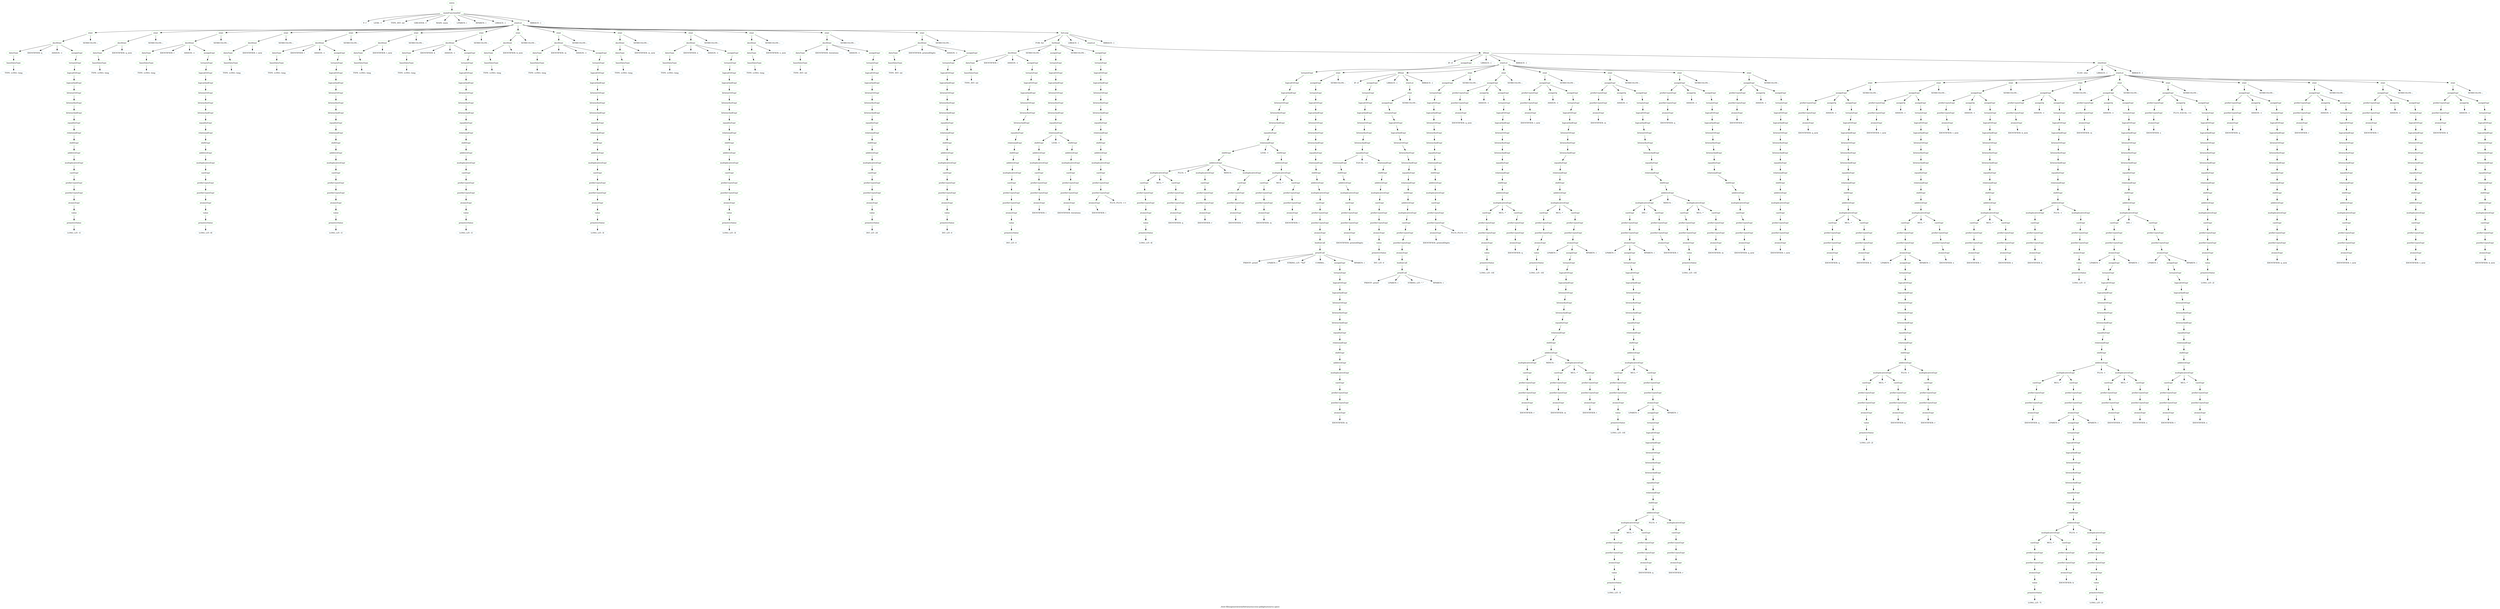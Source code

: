 digraph {
 rankdir="TB";
 label="./test-files/generator/arbitrary/success-pidigits/source.spice";
 L4C0_entry [color="lightgreen",label="entry"];
 L4C0_mainFunctionDef [color="lightgreen",label="mainFunctionDef"];
 L4C0_entry -> L4C0_mainFunctionDef;
 L4C0 [color="lightblue",label="F: f"];
 L4C0_mainFunctionDef -> L4C0
 L4C1 [color="lightblue",label="LESS: <"];
 L4C0_mainFunctionDef -> L4C1
 L4C2 [color="lightblue",label="TYPE_INT: int"];
 L4C0_mainFunctionDef -> L4C2
 L4C5 [color="lightblue",label="GREATER: >"];
 L4C0_mainFunctionDef -> L4C5
 L4C7 [color="lightblue",label="MAIN: main"];
 L4C0_mainFunctionDef -> L4C7
 L4C11 [color="lightblue",label="LPAREN: ("];
 L4C0_mainFunctionDef -> L4C11
 L4C12 [color="lightblue",label="RPAREN: )"];
 L4C0_mainFunctionDef -> L4C12
 L4C14 [color="lightblue",label="LBRACE: {"];
 L4C0_mainFunctionDef -> L4C14
 L5C4_stmtLst [color="lightgreen",label="stmtLst"];
 L4C0_mainFunctionDef -> L5C4_stmtLst;
 L5C4_stmt [color="lightgreen",label="stmt"];
 L5C4_stmtLst -> L5C4_stmt;
 L5C4_declStmt [color="lightgreen",label="declStmt"];
 L5C4_stmt -> L5C4_declStmt;
 L5C4_dataType [color="lightgreen",label="dataType"];
 L5C4_declStmt -> L5C4_dataType;
 L5C4_baseDataType [color="lightgreen",label="baseDataType"];
 L5C4_dataType -> L5C4_baseDataType;
 L5C4 [color="lightblue",label="TYPE_LONG: long"];
 L5C4_baseDataType -> L5C4
 L5C9 [color="lightblue",label="IDENTIFIER: q"];
 L5C4_declStmt -> L5C9
 L5C11 [color="lightblue",label="ASSIGN: ="];
 L5C4_declStmt -> L5C11
 L5C13_assignExpr [color="lightgreen",label="assignExpr"];
 L5C4_declStmt -> L5C13_assignExpr;
 L5C13_ternaryExpr [color="lightgreen",label="ternaryExpr"];
 L5C13_assignExpr -> L5C13_ternaryExpr;
 L5C13_logicalOrExpr [color="lightgreen",label="logicalOrExpr"];
 L5C13_ternaryExpr -> L5C13_logicalOrExpr;
 L5C13_logicalAndExpr [color="lightgreen",label="logicalAndExpr"];
 L5C13_logicalOrExpr -> L5C13_logicalAndExpr;
 L5C13_bitwiseOrExpr [color="lightgreen",label="bitwiseOrExpr"];
 L5C13_logicalAndExpr -> L5C13_bitwiseOrExpr;
 L5C13_bitwiseXorExpr [color="lightgreen",label="bitwiseXorExpr"];
 L5C13_bitwiseOrExpr -> L5C13_bitwiseXorExpr;
 L5C13_bitwiseAndExpr [color="lightgreen",label="bitwiseAndExpr"];
 L5C13_bitwiseXorExpr -> L5C13_bitwiseAndExpr;
 L5C13_equalityExpr [color="lightgreen",label="equalityExpr"];
 L5C13_bitwiseAndExpr -> L5C13_equalityExpr;
 L5C13_relationalExpr [color="lightgreen",label="relationalExpr"];
 L5C13_equalityExpr -> L5C13_relationalExpr;
 L5C13_shiftExpr [color="lightgreen",label="shiftExpr"];
 L5C13_relationalExpr -> L5C13_shiftExpr;
 L5C13_additiveExpr [color="lightgreen",label="additiveExpr"];
 L5C13_shiftExpr -> L5C13_additiveExpr;
 L5C13_multiplicativeExpr [color="lightgreen",label="multiplicativeExpr"];
 L5C13_additiveExpr -> L5C13_multiplicativeExpr;
 L5C13_castExpr [color="lightgreen",label="castExpr"];
 L5C13_multiplicativeExpr -> L5C13_castExpr;
 L5C13_prefixUnaryExpr [color="lightgreen",label="prefixUnaryExpr"];
 L5C13_castExpr -> L5C13_prefixUnaryExpr;
 L5C13_postfixUnaryExpr [color="lightgreen",label="postfixUnaryExpr"];
 L5C13_prefixUnaryExpr -> L5C13_postfixUnaryExpr;
 L5C13_atomicExpr [color="lightgreen",label="atomicExpr"];
 L5C13_postfixUnaryExpr -> L5C13_atomicExpr;
 L5C13_value [color="lightgreen",label="value"];
 L5C13_atomicExpr -> L5C13_value;
 L5C13_primitiveValue [color="lightgreen",label="primitiveValue"];
 L5C13_value -> L5C13_primitiveValue;
 L5C13 [color="lightblue",label="LONG_LIT: 1l"];
 L5C13_primitiveValue -> L5C13
 L5C15 [color="lightblue",label="SEMICOLON: ;"];
 L5C4_stmt -> L5C15
 L6C4_stmt [color="lightgreen",label="stmt"];
 L5C4_stmtLst -> L6C4_stmt;
 L6C4_declStmt [color="lightgreen",label="declStmt"];
 L6C4_stmt -> L6C4_declStmt;
 L6C4_dataType [color="lightgreen",label="dataType"];
 L6C4_declStmt -> L6C4_dataType;
 L6C4_baseDataType [color="lightgreen",label="baseDataType"];
 L6C4_dataType -> L6C4_baseDataType;
 L6C4 [color="lightblue",label="TYPE_LONG: long"];
 L6C4_baseDataType -> L6C4
 L6C9 [color="lightblue",label="IDENTIFIER: q_new"];
 L6C4_declStmt -> L6C9
 L6C14 [color="lightblue",label="SEMICOLON: ;"];
 L6C4_stmt -> L6C14
 L7C4_stmt [color="lightgreen",label="stmt"];
 L5C4_stmtLst -> L7C4_stmt;
 L7C4_declStmt [color="lightgreen",label="declStmt"];
 L7C4_stmt -> L7C4_declStmt;
 L7C4_dataType [color="lightgreen",label="dataType"];
 L7C4_declStmt -> L7C4_dataType;
 L7C4_baseDataType [color="lightgreen",label="baseDataType"];
 L7C4_dataType -> L7C4_baseDataType;
 L7C4 [color="lightblue",label="TYPE_LONG: long"];
 L7C4_baseDataType -> L7C4
 L7C9 [color="lightblue",label="IDENTIFIER: r"];
 L7C4_declStmt -> L7C9
 L7C11 [color="lightblue",label="ASSIGN: ="];
 L7C4_declStmt -> L7C11
 L7C13_assignExpr [color="lightgreen",label="assignExpr"];
 L7C4_declStmt -> L7C13_assignExpr;
 L7C13_ternaryExpr [color="lightgreen",label="ternaryExpr"];
 L7C13_assignExpr -> L7C13_ternaryExpr;
 L7C13_logicalOrExpr [color="lightgreen",label="logicalOrExpr"];
 L7C13_ternaryExpr -> L7C13_logicalOrExpr;
 L7C13_logicalAndExpr [color="lightgreen",label="logicalAndExpr"];
 L7C13_logicalOrExpr -> L7C13_logicalAndExpr;
 L7C13_bitwiseOrExpr [color="lightgreen",label="bitwiseOrExpr"];
 L7C13_logicalAndExpr -> L7C13_bitwiseOrExpr;
 L7C13_bitwiseXorExpr [color="lightgreen",label="bitwiseXorExpr"];
 L7C13_bitwiseOrExpr -> L7C13_bitwiseXorExpr;
 L7C13_bitwiseAndExpr [color="lightgreen",label="bitwiseAndExpr"];
 L7C13_bitwiseXorExpr -> L7C13_bitwiseAndExpr;
 L7C13_equalityExpr [color="lightgreen",label="equalityExpr"];
 L7C13_bitwiseAndExpr -> L7C13_equalityExpr;
 L7C13_relationalExpr [color="lightgreen",label="relationalExpr"];
 L7C13_equalityExpr -> L7C13_relationalExpr;
 L7C13_shiftExpr [color="lightgreen",label="shiftExpr"];
 L7C13_relationalExpr -> L7C13_shiftExpr;
 L7C13_additiveExpr [color="lightgreen",label="additiveExpr"];
 L7C13_shiftExpr -> L7C13_additiveExpr;
 L7C13_multiplicativeExpr [color="lightgreen",label="multiplicativeExpr"];
 L7C13_additiveExpr -> L7C13_multiplicativeExpr;
 L7C13_castExpr [color="lightgreen",label="castExpr"];
 L7C13_multiplicativeExpr -> L7C13_castExpr;
 L7C13_prefixUnaryExpr [color="lightgreen",label="prefixUnaryExpr"];
 L7C13_castExpr -> L7C13_prefixUnaryExpr;
 L7C13_postfixUnaryExpr [color="lightgreen",label="postfixUnaryExpr"];
 L7C13_prefixUnaryExpr -> L7C13_postfixUnaryExpr;
 L7C13_atomicExpr [color="lightgreen",label="atomicExpr"];
 L7C13_postfixUnaryExpr -> L7C13_atomicExpr;
 L7C13_value [color="lightgreen",label="value"];
 L7C13_atomicExpr -> L7C13_value;
 L7C13_primitiveValue [color="lightgreen",label="primitiveValue"];
 L7C13_value -> L7C13_primitiveValue;
 L7C13 [color="lightblue",label="LONG_LIT: 0l"];
 L7C13_primitiveValue -> L7C13
 L7C15 [color="lightblue",label="SEMICOLON: ;"];
 L7C4_stmt -> L7C15
 L8C4_stmt [color="lightgreen",label="stmt"];
 L5C4_stmtLst -> L8C4_stmt;
 L8C4_declStmt [color="lightgreen",label="declStmt"];
 L8C4_stmt -> L8C4_declStmt;
 L8C4_dataType [color="lightgreen",label="dataType"];
 L8C4_declStmt -> L8C4_dataType;
 L8C4_baseDataType [color="lightgreen",label="baseDataType"];
 L8C4_dataType -> L8C4_baseDataType;
 L8C4 [color="lightblue",label="TYPE_LONG: long"];
 L8C4_baseDataType -> L8C4
 L8C9 [color="lightblue",label="IDENTIFIER: r_new"];
 L8C4_declStmt -> L8C9
 L8C14 [color="lightblue",label="SEMICOLON: ;"];
 L8C4_stmt -> L8C14
 L9C4_stmt [color="lightgreen",label="stmt"];
 L5C4_stmtLst -> L9C4_stmt;
 L9C4_declStmt [color="lightgreen",label="declStmt"];
 L9C4_stmt -> L9C4_declStmt;
 L9C4_dataType [color="lightgreen",label="dataType"];
 L9C4_declStmt -> L9C4_dataType;
 L9C4_baseDataType [color="lightgreen",label="baseDataType"];
 L9C4_dataType -> L9C4_baseDataType;
 L9C4 [color="lightblue",label="TYPE_LONG: long"];
 L9C4_baseDataType -> L9C4
 L9C9 [color="lightblue",label="IDENTIFIER: t"];
 L9C4_declStmt -> L9C9
 L9C11 [color="lightblue",label="ASSIGN: ="];
 L9C4_declStmt -> L9C11
 L9C13_assignExpr [color="lightgreen",label="assignExpr"];
 L9C4_declStmt -> L9C13_assignExpr;
 L9C13_ternaryExpr [color="lightgreen",label="ternaryExpr"];
 L9C13_assignExpr -> L9C13_ternaryExpr;
 L9C13_logicalOrExpr [color="lightgreen",label="logicalOrExpr"];
 L9C13_ternaryExpr -> L9C13_logicalOrExpr;
 L9C13_logicalAndExpr [color="lightgreen",label="logicalAndExpr"];
 L9C13_logicalOrExpr -> L9C13_logicalAndExpr;
 L9C13_bitwiseOrExpr [color="lightgreen",label="bitwiseOrExpr"];
 L9C13_logicalAndExpr -> L9C13_bitwiseOrExpr;
 L9C13_bitwiseXorExpr [color="lightgreen",label="bitwiseXorExpr"];
 L9C13_bitwiseOrExpr -> L9C13_bitwiseXorExpr;
 L9C13_bitwiseAndExpr [color="lightgreen",label="bitwiseAndExpr"];
 L9C13_bitwiseXorExpr -> L9C13_bitwiseAndExpr;
 L9C13_equalityExpr [color="lightgreen",label="equalityExpr"];
 L9C13_bitwiseAndExpr -> L9C13_equalityExpr;
 L9C13_relationalExpr [color="lightgreen",label="relationalExpr"];
 L9C13_equalityExpr -> L9C13_relationalExpr;
 L9C13_shiftExpr [color="lightgreen",label="shiftExpr"];
 L9C13_relationalExpr -> L9C13_shiftExpr;
 L9C13_additiveExpr [color="lightgreen",label="additiveExpr"];
 L9C13_shiftExpr -> L9C13_additiveExpr;
 L9C13_multiplicativeExpr [color="lightgreen",label="multiplicativeExpr"];
 L9C13_additiveExpr -> L9C13_multiplicativeExpr;
 L9C13_castExpr [color="lightgreen",label="castExpr"];
 L9C13_multiplicativeExpr -> L9C13_castExpr;
 L9C13_prefixUnaryExpr [color="lightgreen",label="prefixUnaryExpr"];
 L9C13_castExpr -> L9C13_prefixUnaryExpr;
 L9C13_postfixUnaryExpr [color="lightgreen",label="postfixUnaryExpr"];
 L9C13_prefixUnaryExpr -> L9C13_postfixUnaryExpr;
 L9C13_atomicExpr [color="lightgreen",label="atomicExpr"];
 L9C13_postfixUnaryExpr -> L9C13_atomicExpr;
 L9C13_value [color="lightgreen",label="value"];
 L9C13_atomicExpr -> L9C13_value;
 L9C13_primitiveValue [color="lightgreen",label="primitiveValue"];
 L9C13_value -> L9C13_primitiveValue;
 L9C13 [color="lightblue",label="LONG_LIT: 1l"];
 L9C13_primitiveValue -> L9C13
 L9C15 [color="lightblue",label="SEMICOLON: ;"];
 L9C4_stmt -> L9C15
 L10C4_stmt [color="lightgreen",label="stmt"];
 L5C4_stmtLst -> L10C4_stmt;
 L10C4_declStmt [color="lightgreen",label="declStmt"];
 L10C4_stmt -> L10C4_declStmt;
 L10C4_dataType [color="lightgreen",label="dataType"];
 L10C4_declStmt -> L10C4_dataType;
 L10C4_baseDataType [color="lightgreen",label="baseDataType"];
 L10C4_dataType -> L10C4_baseDataType;
 L10C4 [color="lightblue",label="TYPE_LONG: long"];
 L10C4_baseDataType -> L10C4
 L10C9 [color="lightblue",label="IDENTIFIER: t_new"];
 L10C4_declStmt -> L10C9
 L10C14 [color="lightblue",label="SEMICOLON: ;"];
 L10C4_stmt -> L10C14
 L11C4_stmt [color="lightgreen",label="stmt"];
 L5C4_stmtLst -> L11C4_stmt;
 L11C4_declStmt [color="lightgreen",label="declStmt"];
 L11C4_stmt -> L11C4_declStmt;
 L11C4_dataType [color="lightgreen",label="dataType"];
 L11C4_declStmt -> L11C4_dataType;
 L11C4_baseDataType [color="lightgreen",label="baseDataType"];
 L11C4_dataType -> L11C4_baseDataType;
 L11C4 [color="lightblue",label="TYPE_LONG: long"];
 L11C4_baseDataType -> L11C4
 L11C9 [color="lightblue",label="IDENTIFIER: k"];
 L11C4_declStmt -> L11C9
 L11C11 [color="lightblue",label="ASSIGN: ="];
 L11C4_declStmt -> L11C11
 L11C13_assignExpr [color="lightgreen",label="assignExpr"];
 L11C4_declStmt -> L11C13_assignExpr;
 L11C13_ternaryExpr [color="lightgreen",label="ternaryExpr"];
 L11C13_assignExpr -> L11C13_ternaryExpr;
 L11C13_logicalOrExpr [color="lightgreen",label="logicalOrExpr"];
 L11C13_ternaryExpr -> L11C13_logicalOrExpr;
 L11C13_logicalAndExpr [color="lightgreen",label="logicalAndExpr"];
 L11C13_logicalOrExpr -> L11C13_logicalAndExpr;
 L11C13_bitwiseOrExpr [color="lightgreen",label="bitwiseOrExpr"];
 L11C13_logicalAndExpr -> L11C13_bitwiseOrExpr;
 L11C13_bitwiseXorExpr [color="lightgreen",label="bitwiseXorExpr"];
 L11C13_bitwiseOrExpr -> L11C13_bitwiseXorExpr;
 L11C13_bitwiseAndExpr [color="lightgreen",label="bitwiseAndExpr"];
 L11C13_bitwiseXorExpr -> L11C13_bitwiseAndExpr;
 L11C13_equalityExpr [color="lightgreen",label="equalityExpr"];
 L11C13_bitwiseAndExpr -> L11C13_equalityExpr;
 L11C13_relationalExpr [color="lightgreen",label="relationalExpr"];
 L11C13_equalityExpr -> L11C13_relationalExpr;
 L11C13_shiftExpr [color="lightgreen",label="shiftExpr"];
 L11C13_relationalExpr -> L11C13_shiftExpr;
 L11C13_additiveExpr [color="lightgreen",label="additiveExpr"];
 L11C13_shiftExpr -> L11C13_additiveExpr;
 L11C13_multiplicativeExpr [color="lightgreen",label="multiplicativeExpr"];
 L11C13_additiveExpr -> L11C13_multiplicativeExpr;
 L11C13_castExpr [color="lightgreen",label="castExpr"];
 L11C13_multiplicativeExpr -> L11C13_castExpr;
 L11C13_prefixUnaryExpr [color="lightgreen",label="prefixUnaryExpr"];
 L11C13_castExpr -> L11C13_prefixUnaryExpr;
 L11C13_postfixUnaryExpr [color="lightgreen",label="postfixUnaryExpr"];
 L11C13_prefixUnaryExpr -> L11C13_postfixUnaryExpr;
 L11C13_atomicExpr [color="lightgreen",label="atomicExpr"];
 L11C13_postfixUnaryExpr -> L11C13_atomicExpr;
 L11C13_value [color="lightgreen",label="value"];
 L11C13_atomicExpr -> L11C13_value;
 L11C13_primitiveValue [color="lightgreen",label="primitiveValue"];
 L11C13_value -> L11C13_primitiveValue;
 L11C13 [color="lightblue",label="LONG_LIT: 1l"];
 L11C13_primitiveValue -> L11C13
 L11C15 [color="lightblue",label="SEMICOLON: ;"];
 L11C4_stmt -> L11C15
 L12C4_stmt [color="lightgreen",label="stmt"];
 L5C4_stmtLst -> L12C4_stmt;
 L12C4_declStmt [color="lightgreen",label="declStmt"];
 L12C4_stmt -> L12C4_declStmt;
 L12C4_dataType [color="lightgreen",label="dataType"];
 L12C4_declStmt -> L12C4_dataType;
 L12C4_baseDataType [color="lightgreen",label="baseDataType"];
 L12C4_dataType -> L12C4_baseDataType;
 L12C4 [color="lightblue",label="TYPE_LONG: long"];
 L12C4_baseDataType -> L12C4
 L12C9 [color="lightblue",label="IDENTIFIER: k_new"];
 L12C4_declStmt -> L12C9
 L12C14 [color="lightblue",label="SEMICOLON: ;"];
 L12C4_stmt -> L12C14
 L13C4_stmt [color="lightgreen",label="stmt"];
 L5C4_stmtLst -> L13C4_stmt;
 L13C4_declStmt [color="lightgreen",label="declStmt"];
 L13C4_stmt -> L13C4_declStmt;
 L13C4_dataType [color="lightgreen",label="dataType"];
 L13C4_declStmt -> L13C4_dataType;
 L13C4_baseDataType [color="lightgreen",label="baseDataType"];
 L13C4_dataType -> L13C4_baseDataType;
 L13C4 [color="lightblue",label="TYPE_LONG: long"];
 L13C4_baseDataType -> L13C4
 L13C9 [color="lightblue",label="IDENTIFIER: m"];
 L13C4_declStmt -> L13C9
 L13C11 [color="lightblue",label="ASSIGN: ="];
 L13C4_declStmt -> L13C11
 L13C13_assignExpr [color="lightgreen",label="assignExpr"];
 L13C4_declStmt -> L13C13_assignExpr;
 L13C13_ternaryExpr [color="lightgreen",label="ternaryExpr"];
 L13C13_assignExpr -> L13C13_ternaryExpr;
 L13C13_logicalOrExpr [color="lightgreen",label="logicalOrExpr"];
 L13C13_ternaryExpr -> L13C13_logicalOrExpr;
 L13C13_logicalAndExpr [color="lightgreen",label="logicalAndExpr"];
 L13C13_logicalOrExpr -> L13C13_logicalAndExpr;
 L13C13_bitwiseOrExpr [color="lightgreen",label="bitwiseOrExpr"];
 L13C13_logicalAndExpr -> L13C13_bitwiseOrExpr;
 L13C13_bitwiseXorExpr [color="lightgreen",label="bitwiseXorExpr"];
 L13C13_bitwiseOrExpr -> L13C13_bitwiseXorExpr;
 L13C13_bitwiseAndExpr [color="lightgreen",label="bitwiseAndExpr"];
 L13C13_bitwiseXorExpr -> L13C13_bitwiseAndExpr;
 L13C13_equalityExpr [color="lightgreen",label="equalityExpr"];
 L13C13_bitwiseAndExpr -> L13C13_equalityExpr;
 L13C13_relationalExpr [color="lightgreen",label="relationalExpr"];
 L13C13_equalityExpr -> L13C13_relationalExpr;
 L13C13_shiftExpr [color="lightgreen",label="shiftExpr"];
 L13C13_relationalExpr -> L13C13_shiftExpr;
 L13C13_additiveExpr [color="lightgreen",label="additiveExpr"];
 L13C13_shiftExpr -> L13C13_additiveExpr;
 L13C13_multiplicativeExpr [color="lightgreen",label="multiplicativeExpr"];
 L13C13_additiveExpr -> L13C13_multiplicativeExpr;
 L13C13_castExpr [color="lightgreen",label="castExpr"];
 L13C13_multiplicativeExpr -> L13C13_castExpr;
 L13C13_prefixUnaryExpr [color="lightgreen",label="prefixUnaryExpr"];
 L13C13_castExpr -> L13C13_prefixUnaryExpr;
 L13C13_postfixUnaryExpr [color="lightgreen",label="postfixUnaryExpr"];
 L13C13_prefixUnaryExpr -> L13C13_postfixUnaryExpr;
 L13C13_atomicExpr [color="lightgreen",label="atomicExpr"];
 L13C13_postfixUnaryExpr -> L13C13_atomicExpr;
 L13C13_value [color="lightgreen",label="value"];
 L13C13_atomicExpr -> L13C13_value;
 L13C13_primitiveValue [color="lightgreen",label="primitiveValue"];
 L13C13_value -> L13C13_primitiveValue;
 L13C13 [color="lightblue",label="LONG_LIT: 3l"];
 L13C13_primitiveValue -> L13C13
 L13C15 [color="lightblue",label="SEMICOLON: ;"];
 L13C4_stmt -> L13C15
 L14C4_stmt [color="lightgreen",label="stmt"];
 L5C4_stmtLst -> L14C4_stmt;
 L14C4_declStmt [color="lightgreen",label="declStmt"];
 L14C4_stmt -> L14C4_declStmt;
 L14C4_dataType [color="lightgreen",label="dataType"];
 L14C4_declStmt -> L14C4_dataType;
 L14C4_baseDataType [color="lightgreen",label="baseDataType"];
 L14C4_dataType -> L14C4_baseDataType;
 L14C4 [color="lightblue",label="TYPE_LONG: long"];
 L14C4_baseDataType -> L14C4
 L14C9 [color="lightblue",label="IDENTIFIER: m_new"];
 L14C4_declStmt -> L14C9
 L14C14 [color="lightblue",label="SEMICOLON: ;"];
 L14C4_stmt -> L14C14
 L15C4_stmt [color="lightgreen",label="stmt"];
 L5C4_stmtLst -> L15C4_stmt;
 L15C4_declStmt [color="lightgreen",label="declStmt"];
 L15C4_stmt -> L15C4_declStmt;
 L15C4_dataType [color="lightgreen",label="dataType"];
 L15C4_declStmt -> L15C4_dataType;
 L15C4_baseDataType [color="lightgreen",label="baseDataType"];
 L15C4_dataType -> L15C4_baseDataType;
 L15C4 [color="lightblue",label="TYPE_LONG: long"];
 L15C4_baseDataType -> L15C4
 L15C9 [color="lightblue",label="IDENTIFIER: x"];
 L15C4_declStmt -> L15C9
 L15C11 [color="lightblue",label="ASSIGN: ="];
 L15C4_declStmt -> L15C11
 L15C13_assignExpr [color="lightgreen",label="assignExpr"];
 L15C4_declStmt -> L15C13_assignExpr;
 L15C13_ternaryExpr [color="lightgreen",label="ternaryExpr"];
 L15C13_assignExpr -> L15C13_ternaryExpr;
 L15C13_logicalOrExpr [color="lightgreen",label="logicalOrExpr"];
 L15C13_ternaryExpr -> L15C13_logicalOrExpr;
 L15C13_logicalAndExpr [color="lightgreen",label="logicalAndExpr"];
 L15C13_logicalOrExpr -> L15C13_logicalAndExpr;
 L15C13_bitwiseOrExpr [color="lightgreen",label="bitwiseOrExpr"];
 L15C13_logicalAndExpr -> L15C13_bitwiseOrExpr;
 L15C13_bitwiseXorExpr [color="lightgreen",label="bitwiseXorExpr"];
 L15C13_bitwiseOrExpr -> L15C13_bitwiseXorExpr;
 L15C13_bitwiseAndExpr [color="lightgreen",label="bitwiseAndExpr"];
 L15C13_bitwiseXorExpr -> L15C13_bitwiseAndExpr;
 L15C13_equalityExpr [color="lightgreen",label="equalityExpr"];
 L15C13_bitwiseAndExpr -> L15C13_equalityExpr;
 L15C13_relationalExpr [color="lightgreen",label="relationalExpr"];
 L15C13_equalityExpr -> L15C13_relationalExpr;
 L15C13_shiftExpr [color="lightgreen",label="shiftExpr"];
 L15C13_relationalExpr -> L15C13_shiftExpr;
 L15C13_additiveExpr [color="lightgreen",label="additiveExpr"];
 L15C13_shiftExpr -> L15C13_additiveExpr;
 L15C13_multiplicativeExpr [color="lightgreen",label="multiplicativeExpr"];
 L15C13_additiveExpr -> L15C13_multiplicativeExpr;
 L15C13_castExpr [color="lightgreen",label="castExpr"];
 L15C13_multiplicativeExpr -> L15C13_castExpr;
 L15C13_prefixUnaryExpr [color="lightgreen",label="prefixUnaryExpr"];
 L15C13_castExpr -> L15C13_prefixUnaryExpr;
 L15C13_postfixUnaryExpr [color="lightgreen",label="postfixUnaryExpr"];
 L15C13_prefixUnaryExpr -> L15C13_postfixUnaryExpr;
 L15C13_atomicExpr [color="lightgreen",label="atomicExpr"];
 L15C13_postfixUnaryExpr -> L15C13_atomicExpr;
 L15C13_value [color="lightgreen",label="value"];
 L15C13_atomicExpr -> L15C13_value;
 L15C13_primitiveValue [color="lightgreen",label="primitiveValue"];
 L15C13_value -> L15C13_primitiveValue;
 L15C13 [color="lightblue",label="LONG_LIT: 3l"];
 L15C13_primitiveValue -> L15C13
 L15C15 [color="lightblue",label="SEMICOLON: ;"];
 L15C4_stmt -> L15C15
 L16C4_stmt [color="lightgreen",label="stmt"];
 L5C4_stmtLst -> L16C4_stmt;
 L16C4_declStmt [color="lightgreen",label="declStmt"];
 L16C4_stmt -> L16C4_declStmt;
 L16C4_dataType [color="lightgreen",label="dataType"];
 L16C4_declStmt -> L16C4_dataType;
 L16C4_baseDataType [color="lightgreen",label="baseDataType"];
 L16C4_dataType -> L16C4_baseDataType;
 L16C4 [color="lightblue",label="TYPE_LONG: long"];
 L16C4_baseDataType -> L16C4
 L16C9 [color="lightblue",label="IDENTIFIER: x_new"];
 L16C4_declStmt -> L16C9
 L16C14 [color="lightblue",label="SEMICOLON: ;"];
 L16C4_stmt -> L16C14
 L18C4_stmt [color="lightgreen",label="stmt"];
 L5C4_stmtLst -> L18C4_stmt;
 L18C4_declStmt [color="lightgreen",label="declStmt"];
 L18C4_stmt -> L18C4_declStmt;
 L18C4_dataType [color="lightgreen",label="dataType"];
 L18C4_declStmt -> L18C4_dataType;
 L18C4_baseDataType [color="lightgreen",label="baseDataType"];
 L18C4_dataType -> L18C4_baseDataType;
 L18C4 [color="lightblue",label="TYPE_INT: int"];
 L18C4_baseDataType -> L18C4
 L18C8 [color="lightblue",label="IDENTIFIER: iterations"];
 L18C4_declStmt -> L18C8
 L18C19 [color="lightblue",label="ASSIGN: ="];
 L18C4_declStmt -> L18C19
 L18C21_assignExpr [color="lightgreen",label="assignExpr"];
 L18C4_declStmt -> L18C21_assignExpr;
 L18C21_ternaryExpr [color="lightgreen",label="ternaryExpr"];
 L18C21_assignExpr -> L18C21_ternaryExpr;
 L18C21_logicalOrExpr [color="lightgreen",label="logicalOrExpr"];
 L18C21_ternaryExpr -> L18C21_logicalOrExpr;
 L18C21_logicalAndExpr [color="lightgreen",label="logicalAndExpr"];
 L18C21_logicalOrExpr -> L18C21_logicalAndExpr;
 L18C21_bitwiseOrExpr [color="lightgreen",label="bitwiseOrExpr"];
 L18C21_logicalAndExpr -> L18C21_bitwiseOrExpr;
 L18C21_bitwiseXorExpr [color="lightgreen",label="bitwiseXorExpr"];
 L18C21_bitwiseOrExpr -> L18C21_bitwiseXorExpr;
 L18C21_bitwiseAndExpr [color="lightgreen",label="bitwiseAndExpr"];
 L18C21_bitwiseXorExpr -> L18C21_bitwiseAndExpr;
 L18C21_equalityExpr [color="lightgreen",label="equalityExpr"];
 L18C21_bitwiseAndExpr -> L18C21_equalityExpr;
 L18C21_relationalExpr [color="lightgreen",label="relationalExpr"];
 L18C21_equalityExpr -> L18C21_relationalExpr;
 L18C21_shiftExpr [color="lightgreen",label="shiftExpr"];
 L18C21_relationalExpr -> L18C21_shiftExpr;
 L18C21_additiveExpr [color="lightgreen",label="additiveExpr"];
 L18C21_shiftExpr -> L18C21_additiveExpr;
 L18C21_multiplicativeExpr [color="lightgreen",label="multiplicativeExpr"];
 L18C21_additiveExpr -> L18C21_multiplicativeExpr;
 L18C21_castExpr [color="lightgreen",label="castExpr"];
 L18C21_multiplicativeExpr -> L18C21_castExpr;
 L18C21_prefixUnaryExpr [color="lightgreen",label="prefixUnaryExpr"];
 L18C21_castExpr -> L18C21_prefixUnaryExpr;
 L18C21_postfixUnaryExpr [color="lightgreen",label="postfixUnaryExpr"];
 L18C21_prefixUnaryExpr -> L18C21_postfixUnaryExpr;
 L18C21_atomicExpr [color="lightgreen",label="atomicExpr"];
 L18C21_postfixUnaryExpr -> L18C21_atomicExpr;
 L18C21_value [color="lightgreen",label="value"];
 L18C21_atomicExpr -> L18C21_value;
 L18C21_primitiveValue [color="lightgreen",label="primitiveValue"];
 L18C21_value -> L18C21_primitiveValue;
 L18C21 [color="lightblue",label="INT_LIT: 20"];
 L18C21_primitiveValue -> L18C21
 L18C23 [color="lightblue",label="SEMICOLON: ;"];
 L18C4_stmt -> L18C23
 L19C4_stmt [color="lightgreen",label="stmt"];
 L5C4_stmtLst -> L19C4_stmt;
 L19C4_declStmt [color="lightgreen",label="declStmt"];
 L19C4_stmt -> L19C4_declStmt;
 L19C4_dataType [color="lightgreen",label="dataType"];
 L19C4_declStmt -> L19C4_dataType;
 L19C4_baseDataType [color="lightgreen",label="baseDataType"];
 L19C4_dataType -> L19C4_baseDataType;
 L19C4 [color="lightblue",label="TYPE_INT: int"];
 L19C4_baseDataType -> L19C4
 L19C8 [color="lightblue",label="IDENTIFIER: printedDigits"];
 L19C4_declStmt -> L19C8
 L19C22 [color="lightblue",label="ASSIGN: ="];
 L19C4_declStmt -> L19C22
 L19C24_assignExpr [color="lightgreen",label="assignExpr"];
 L19C4_declStmt -> L19C24_assignExpr;
 L19C24_ternaryExpr [color="lightgreen",label="ternaryExpr"];
 L19C24_assignExpr -> L19C24_ternaryExpr;
 L19C24_logicalOrExpr [color="lightgreen",label="logicalOrExpr"];
 L19C24_ternaryExpr -> L19C24_logicalOrExpr;
 L19C24_logicalAndExpr [color="lightgreen",label="logicalAndExpr"];
 L19C24_logicalOrExpr -> L19C24_logicalAndExpr;
 L19C24_bitwiseOrExpr [color="lightgreen",label="bitwiseOrExpr"];
 L19C24_logicalAndExpr -> L19C24_bitwiseOrExpr;
 L19C24_bitwiseXorExpr [color="lightgreen",label="bitwiseXorExpr"];
 L19C24_bitwiseOrExpr -> L19C24_bitwiseXorExpr;
 L19C24_bitwiseAndExpr [color="lightgreen",label="bitwiseAndExpr"];
 L19C24_bitwiseXorExpr -> L19C24_bitwiseAndExpr;
 L19C24_equalityExpr [color="lightgreen",label="equalityExpr"];
 L19C24_bitwiseAndExpr -> L19C24_equalityExpr;
 L19C24_relationalExpr [color="lightgreen",label="relationalExpr"];
 L19C24_equalityExpr -> L19C24_relationalExpr;
 L19C24_shiftExpr [color="lightgreen",label="shiftExpr"];
 L19C24_relationalExpr -> L19C24_shiftExpr;
 L19C24_additiveExpr [color="lightgreen",label="additiveExpr"];
 L19C24_shiftExpr -> L19C24_additiveExpr;
 L19C24_multiplicativeExpr [color="lightgreen",label="multiplicativeExpr"];
 L19C24_additiveExpr -> L19C24_multiplicativeExpr;
 L19C24_castExpr [color="lightgreen",label="castExpr"];
 L19C24_multiplicativeExpr -> L19C24_castExpr;
 L19C24_prefixUnaryExpr [color="lightgreen",label="prefixUnaryExpr"];
 L19C24_castExpr -> L19C24_prefixUnaryExpr;
 L19C24_postfixUnaryExpr [color="lightgreen",label="postfixUnaryExpr"];
 L19C24_prefixUnaryExpr -> L19C24_postfixUnaryExpr;
 L19C24_atomicExpr [color="lightgreen",label="atomicExpr"];
 L19C24_postfixUnaryExpr -> L19C24_atomicExpr;
 L19C24_value [color="lightgreen",label="value"];
 L19C24_atomicExpr -> L19C24_value;
 L19C24_primitiveValue [color="lightgreen",label="primitiveValue"];
 L19C24_value -> L19C24_primitiveValue;
 L19C24 [color="lightblue",label="INT_LIT: 0"];
 L19C24_primitiveValue -> L19C24
 L19C25 [color="lightblue",label="SEMICOLON: ;"];
 L19C4_stmt -> L19C25
 L21C4_forLoop [color="lightgreen",label="forLoop"];
 L5C4_stmtLst -> L21C4_forLoop;
 L21C4 [color="lightblue",label="FOR: for"];
 L21C4_forLoop -> L21C4
 L21C8_forHead [color="lightgreen",label="forHead"];
 L21C4_forLoop -> L21C8_forHead;
 L21C8_declStmt [color="lightgreen",label="declStmt"];
 L21C8_forHead -> L21C8_declStmt;
 L21C8_dataType [color="lightgreen",label="dataType"];
 L21C8_declStmt -> L21C8_dataType;
 L21C8_baseDataType [color="lightgreen",label="baseDataType"];
 L21C8_dataType -> L21C8_baseDataType;
 L21C8 [color="lightblue",label="TYPE_INT: int"];
 L21C8_baseDataType -> L21C8
 L21C12 [color="lightblue",label="IDENTIFIER: i"];
 L21C8_declStmt -> L21C12
 L21C14 [color="lightblue",label="ASSIGN: ="];
 L21C8_declStmt -> L21C14
 L21C16_assignExpr [color="lightgreen",label="assignExpr"];
 L21C8_declStmt -> L21C16_assignExpr;
 L21C16_ternaryExpr [color="lightgreen",label="ternaryExpr"];
 L21C16_assignExpr -> L21C16_ternaryExpr;
 L21C16_logicalOrExpr [color="lightgreen",label="logicalOrExpr"];
 L21C16_ternaryExpr -> L21C16_logicalOrExpr;
 L21C16_logicalAndExpr [color="lightgreen",label="logicalAndExpr"];
 L21C16_logicalOrExpr -> L21C16_logicalAndExpr;
 L21C16_bitwiseOrExpr [color="lightgreen",label="bitwiseOrExpr"];
 L21C16_logicalAndExpr -> L21C16_bitwiseOrExpr;
 L21C16_bitwiseXorExpr [color="lightgreen",label="bitwiseXorExpr"];
 L21C16_bitwiseOrExpr -> L21C16_bitwiseXorExpr;
 L21C16_bitwiseAndExpr [color="lightgreen",label="bitwiseAndExpr"];
 L21C16_bitwiseXorExpr -> L21C16_bitwiseAndExpr;
 L21C16_equalityExpr [color="lightgreen",label="equalityExpr"];
 L21C16_bitwiseAndExpr -> L21C16_equalityExpr;
 L21C16_relationalExpr [color="lightgreen",label="relationalExpr"];
 L21C16_equalityExpr -> L21C16_relationalExpr;
 L21C16_shiftExpr [color="lightgreen",label="shiftExpr"];
 L21C16_relationalExpr -> L21C16_shiftExpr;
 L21C16_additiveExpr [color="lightgreen",label="additiveExpr"];
 L21C16_shiftExpr -> L21C16_additiveExpr;
 L21C16_multiplicativeExpr [color="lightgreen",label="multiplicativeExpr"];
 L21C16_additiveExpr -> L21C16_multiplicativeExpr;
 L21C16_castExpr [color="lightgreen",label="castExpr"];
 L21C16_multiplicativeExpr -> L21C16_castExpr;
 L21C16_prefixUnaryExpr [color="lightgreen",label="prefixUnaryExpr"];
 L21C16_castExpr -> L21C16_prefixUnaryExpr;
 L21C16_postfixUnaryExpr [color="lightgreen",label="postfixUnaryExpr"];
 L21C16_prefixUnaryExpr -> L21C16_postfixUnaryExpr;
 L21C16_atomicExpr [color="lightgreen",label="atomicExpr"];
 L21C16_postfixUnaryExpr -> L21C16_atomicExpr;
 L21C16_value [color="lightgreen",label="value"];
 L21C16_atomicExpr -> L21C16_value;
 L21C16_primitiveValue [color="lightgreen",label="primitiveValue"];
 L21C16_value -> L21C16_primitiveValue;
 L21C16 [color="lightblue",label="INT_LIT: 0"];
 L21C16_primitiveValue -> L21C16
 L21C17 [color="lightblue",label="SEMICOLON: ;"];
 L21C8_forHead -> L21C17
 L21C19_assignExpr [color="lightgreen",label="assignExpr"];
 L21C8_forHead -> L21C19_assignExpr;
 L21C19_ternaryExpr [color="lightgreen",label="ternaryExpr"];
 L21C19_assignExpr -> L21C19_ternaryExpr;
 L21C19_logicalOrExpr [color="lightgreen",label="logicalOrExpr"];
 L21C19_ternaryExpr -> L21C19_logicalOrExpr;
 L21C19_logicalAndExpr [color="lightgreen",label="logicalAndExpr"];
 L21C19_logicalOrExpr -> L21C19_logicalAndExpr;
 L21C19_bitwiseOrExpr [color="lightgreen",label="bitwiseOrExpr"];
 L21C19_logicalAndExpr -> L21C19_bitwiseOrExpr;
 L21C19_bitwiseXorExpr [color="lightgreen",label="bitwiseXorExpr"];
 L21C19_bitwiseOrExpr -> L21C19_bitwiseXorExpr;
 L21C19_bitwiseAndExpr [color="lightgreen",label="bitwiseAndExpr"];
 L21C19_bitwiseXorExpr -> L21C19_bitwiseAndExpr;
 L21C19_equalityExpr [color="lightgreen",label="equalityExpr"];
 L21C19_bitwiseAndExpr -> L21C19_equalityExpr;
 L21C19_relationalExpr [color="lightgreen",label="relationalExpr"];
 L21C19_equalityExpr -> L21C19_relationalExpr;
 L21C19_shiftExpr [color="lightgreen",label="shiftExpr"];
 L21C19_relationalExpr -> L21C19_shiftExpr;
 L21C19_additiveExpr [color="lightgreen",label="additiveExpr"];
 L21C19_shiftExpr -> L21C19_additiveExpr;
 L21C19_multiplicativeExpr [color="lightgreen",label="multiplicativeExpr"];
 L21C19_additiveExpr -> L21C19_multiplicativeExpr;
 L21C19_castExpr [color="lightgreen",label="castExpr"];
 L21C19_multiplicativeExpr -> L21C19_castExpr;
 L21C19_prefixUnaryExpr [color="lightgreen",label="prefixUnaryExpr"];
 L21C19_castExpr -> L21C19_prefixUnaryExpr;
 L21C19_postfixUnaryExpr [color="lightgreen",label="postfixUnaryExpr"];
 L21C19_prefixUnaryExpr -> L21C19_postfixUnaryExpr;
 L21C19_atomicExpr [color="lightgreen",label="atomicExpr"];
 L21C19_postfixUnaryExpr -> L21C19_atomicExpr;
 L21C19 [color="lightblue",label="IDENTIFIER: i"];
 L21C19_atomicExpr -> L21C19
 L21C21 [color="lightblue",label="LESS: <"];
 L21C19_relationalExpr -> L21C21
 L21C23_shiftExpr [color="lightgreen",label="shiftExpr"];
 L21C19_relationalExpr -> L21C23_shiftExpr;
 L21C23_additiveExpr [color="lightgreen",label="additiveExpr"];
 L21C23_shiftExpr -> L21C23_additiveExpr;
 L21C23_multiplicativeExpr [color="lightgreen",label="multiplicativeExpr"];
 L21C23_additiveExpr -> L21C23_multiplicativeExpr;
 L21C23_castExpr [color="lightgreen",label="castExpr"];
 L21C23_multiplicativeExpr -> L21C23_castExpr;
 L21C23_prefixUnaryExpr [color="lightgreen",label="prefixUnaryExpr"];
 L21C23_castExpr -> L21C23_prefixUnaryExpr;
 L21C23_postfixUnaryExpr [color="lightgreen",label="postfixUnaryExpr"];
 L21C23_prefixUnaryExpr -> L21C23_postfixUnaryExpr;
 L21C23_atomicExpr [color="lightgreen",label="atomicExpr"];
 L21C23_postfixUnaryExpr -> L21C23_atomicExpr;
 L21C23 [color="lightblue",label="IDENTIFIER: iterations"];
 L21C23_atomicExpr -> L21C23
 L21C33 [color="lightblue",label="SEMICOLON: ;"];
 L21C8_forHead -> L21C33
 L21C35_assignExpr [color="lightgreen",label="assignExpr"];
 L21C8_forHead -> L21C35_assignExpr;
 L21C35_ternaryExpr [color="lightgreen",label="ternaryExpr"];
 L21C35_assignExpr -> L21C35_ternaryExpr;
 L21C35_logicalOrExpr [color="lightgreen",label="logicalOrExpr"];
 L21C35_ternaryExpr -> L21C35_logicalOrExpr;
 L21C35_logicalAndExpr [color="lightgreen",label="logicalAndExpr"];
 L21C35_logicalOrExpr -> L21C35_logicalAndExpr;
 L21C35_bitwiseOrExpr [color="lightgreen",label="bitwiseOrExpr"];
 L21C35_logicalAndExpr -> L21C35_bitwiseOrExpr;
 L21C35_bitwiseXorExpr [color="lightgreen",label="bitwiseXorExpr"];
 L21C35_bitwiseOrExpr -> L21C35_bitwiseXorExpr;
 L21C35_bitwiseAndExpr [color="lightgreen",label="bitwiseAndExpr"];
 L21C35_bitwiseXorExpr -> L21C35_bitwiseAndExpr;
 L21C35_equalityExpr [color="lightgreen",label="equalityExpr"];
 L21C35_bitwiseAndExpr -> L21C35_equalityExpr;
 L21C35_relationalExpr [color="lightgreen",label="relationalExpr"];
 L21C35_equalityExpr -> L21C35_relationalExpr;
 L21C35_shiftExpr [color="lightgreen",label="shiftExpr"];
 L21C35_relationalExpr -> L21C35_shiftExpr;
 L21C35_additiveExpr [color="lightgreen",label="additiveExpr"];
 L21C35_shiftExpr -> L21C35_additiveExpr;
 L21C35_multiplicativeExpr [color="lightgreen",label="multiplicativeExpr"];
 L21C35_additiveExpr -> L21C35_multiplicativeExpr;
 L21C35_castExpr [color="lightgreen",label="castExpr"];
 L21C35_multiplicativeExpr -> L21C35_castExpr;
 L21C35_prefixUnaryExpr [color="lightgreen",label="prefixUnaryExpr"];
 L21C35_castExpr -> L21C35_prefixUnaryExpr;
 L21C35_postfixUnaryExpr [color="lightgreen",label="postfixUnaryExpr"];
 L21C35_prefixUnaryExpr -> L21C35_postfixUnaryExpr;
 L21C35_atomicExpr [color="lightgreen",label="atomicExpr"];
 L21C35_postfixUnaryExpr -> L21C35_atomicExpr;
 L21C35 [color="lightblue",label="IDENTIFIER: i"];
 L21C35_atomicExpr -> L21C35
 L21C36 [color="lightblue",label="PLUS_PLUS: ++"];
 L21C35_postfixUnaryExpr -> L21C36
 L21C39 [color="lightblue",label="LBRACE: {"];
 L21C4_forLoop -> L21C39
 L22C8_stmtLst [color="lightgreen",label="stmtLst"];
 L21C4_forLoop -> L22C8_stmtLst;
 L22C8_ifStmt [color="lightgreen",label="ifStmt"];
 L22C8_stmtLst -> L22C8_ifStmt;
 L22C8 [color="lightblue",label="IF: if"];
 L22C8_ifStmt -> L22C8
 L22C11_assignExpr [color="lightgreen",label="assignExpr"];
 L22C8_ifStmt -> L22C11_assignExpr;
 L22C11_ternaryExpr [color="lightgreen",label="ternaryExpr"];
 L22C11_assignExpr -> L22C11_ternaryExpr;
 L22C11_logicalOrExpr [color="lightgreen",label="logicalOrExpr"];
 L22C11_ternaryExpr -> L22C11_logicalOrExpr;
 L22C11_logicalAndExpr [color="lightgreen",label="logicalAndExpr"];
 L22C11_logicalOrExpr -> L22C11_logicalAndExpr;
 L22C11_bitwiseOrExpr [color="lightgreen",label="bitwiseOrExpr"];
 L22C11_logicalAndExpr -> L22C11_bitwiseOrExpr;
 L22C11_bitwiseXorExpr [color="lightgreen",label="bitwiseXorExpr"];
 L22C11_bitwiseOrExpr -> L22C11_bitwiseXorExpr;
 L22C11_bitwiseAndExpr [color="lightgreen",label="bitwiseAndExpr"];
 L22C11_bitwiseXorExpr -> L22C11_bitwiseAndExpr;
 L22C11_equalityExpr [color="lightgreen",label="equalityExpr"];
 L22C11_bitwiseAndExpr -> L22C11_equalityExpr;
 L22C11_relationalExpr [color="lightgreen",label="relationalExpr"];
 L22C11_equalityExpr -> L22C11_relationalExpr;
 L22C11_shiftExpr [color="lightgreen",label="shiftExpr"];
 L22C11_relationalExpr -> L22C11_shiftExpr;
 L22C11_additiveExpr [color="lightgreen",label="additiveExpr"];
 L22C11_shiftExpr -> L22C11_additiveExpr;
 L22C11_multiplicativeExpr [color="lightgreen",label="multiplicativeExpr"];
 L22C11_additiveExpr -> L22C11_multiplicativeExpr;
 L22C11_castExpr [color="lightgreen",label="castExpr"];
 L22C11_multiplicativeExpr -> L22C11_castExpr;
 L22C11_prefixUnaryExpr [color="lightgreen",label="prefixUnaryExpr"];
 L22C11_castExpr -> L22C11_prefixUnaryExpr;
 L22C11_postfixUnaryExpr [color="lightgreen",label="postfixUnaryExpr"];
 L22C11_prefixUnaryExpr -> L22C11_postfixUnaryExpr;
 L22C11_atomicExpr [color="lightgreen",label="atomicExpr"];
 L22C11_postfixUnaryExpr -> L22C11_atomicExpr;
 L22C11_value [color="lightgreen",label="value"];
 L22C11_atomicExpr -> L22C11_value;
 L22C11_primitiveValue [color="lightgreen",label="primitiveValue"];
 L22C11_value -> L22C11_primitiveValue;
 L22C11 [color="lightblue",label="LONG_LIT: 4l"];
 L22C11_primitiveValue -> L22C11
 L22C14 [color="lightblue",label="MUL: *"];
 L22C11_multiplicativeExpr -> L22C14
 L22C16_castExpr [color="lightgreen",label="castExpr"];
 L22C11_multiplicativeExpr -> L22C16_castExpr;
 L22C16_prefixUnaryExpr [color="lightgreen",label="prefixUnaryExpr"];
 L22C16_castExpr -> L22C16_prefixUnaryExpr;
 L22C16_postfixUnaryExpr [color="lightgreen",label="postfixUnaryExpr"];
 L22C16_prefixUnaryExpr -> L22C16_postfixUnaryExpr;
 L22C16_atomicExpr [color="lightgreen",label="atomicExpr"];
 L22C16_postfixUnaryExpr -> L22C16_atomicExpr;
 L22C16 [color="lightblue",label="IDENTIFIER: q"];
 L22C16_atomicExpr -> L22C16
 L22C18 [color="lightblue",label="PLUS: +"];
 L22C11_additiveExpr -> L22C18
 L22C20_multiplicativeExpr [color="lightgreen",label="multiplicativeExpr"];
 L22C11_additiveExpr -> L22C20_multiplicativeExpr;
 L22C20_castExpr [color="lightgreen",label="castExpr"];
 L22C20_multiplicativeExpr -> L22C20_castExpr;
 L22C20_prefixUnaryExpr [color="lightgreen",label="prefixUnaryExpr"];
 L22C20_castExpr -> L22C20_prefixUnaryExpr;
 L22C20_postfixUnaryExpr [color="lightgreen",label="postfixUnaryExpr"];
 L22C20_prefixUnaryExpr -> L22C20_postfixUnaryExpr;
 L22C20_atomicExpr [color="lightgreen",label="atomicExpr"];
 L22C20_postfixUnaryExpr -> L22C20_atomicExpr;
 L22C20 [color="lightblue",label="IDENTIFIER: r"];
 L22C20_atomicExpr -> L22C20
 L22C22 [color="lightblue",label="MINUS: -"];
 L22C11_additiveExpr -> L22C22
 L22C24_multiplicativeExpr [color="lightgreen",label="multiplicativeExpr"];
 L22C11_additiveExpr -> L22C24_multiplicativeExpr;
 L22C24_castExpr [color="lightgreen",label="castExpr"];
 L22C24_multiplicativeExpr -> L22C24_castExpr;
 L22C24_prefixUnaryExpr [color="lightgreen",label="prefixUnaryExpr"];
 L22C24_castExpr -> L22C24_prefixUnaryExpr;
 L22C24_postfixUnaryExpr [color="lightgreen",label="postfixUnaryExpr"];
 L22C24_prefixUnaryExpr -> L22C24_postfixUnaryExpr;
 L22C24_atomicExpr [color="lightgreen",label="atomicExpr"];
 L22C24_postfixUnaryExpr -> L22C24_atomicExpr;
 L22C24 [color="lightblue",label="IDENTIFIER: t"];
 L22C24_atomicExpr -> L22C24
 L22C26 [color="lightblue",label="LESS: <"];
 L22C11_relationalExpr -> L22C26
 L22C28_shiftExpr [color="lightgreen",label="shiftExpr"];
 L22C11_relationalExpr -> L22C28_shiftExpr;
 L22C28_additiveExpr [color="lightgreen",label="additiveExpr"];
 L22C28_shiftExpr -> L22C28_additiveExpr;
 L22C28_multiplicativeExpr [color="lightgreen",label="multiplicativeExpr"];
 L22C28_additiveExpr -> L22C28_multiplicativeExpr;
 L22C28_castExpr [color="lightgreen",label="castExpr"];
 L22C28_multiplicativeExpr -> L22C28_castExpr;
 L22C28_prefixUnaryExpr [color="lightgreen",label="prefixUnaryExpr"];
 L22C28_castExpr -> L22C28_prefixUnaryExpr;
 L22C28_postfixUnaryExpr [color="lightgreen",label="postfixUnaryExpr"];
 L22C28_prefixUnaryExpr -> L22C28_postfixUnaryExpr;
 L22C28_atomicExpr [color="lightgreen",label="atomicExpr"];
 L22C28_postfixUnaryExpr -> L22C28_atomicExpr;
 L22C28 [color="lightblue",label="IDENTIFIER: m"];
 L22C28_atomicExpr -> L22C28
 L22C30 [color="lightblue",label="MUL: *"];
 L22C28_multiplicativeExpr -> L22C30
 L22C32_castExpr [color="lightgreen",label="castExpr"];
 L22C28_multiplicativeExpr -> L22C32_castExpr;
 L22C32_prefixUnaryExpr [color="lightgreen",label="prefixUnaryExpr"];
 L22C32_castExpr -> L22C32_prefixUnaryExpr;
 L22C32_postfixUnaryExpr [color="lightgreen",label="postfixUnaryExpr"];
 L22C32_prefixUnaryExpr -> L22C32_postfixUnaryExpr;
 L22C32_atomicExpr [color="lightgreen",label="atomicExpr"];
 L22C32_postfixUnaryExpr -> L22C32_atomicExpr;
 L22C32 [color="lightblue",label="IDENTIFIER: t"];
 L22C32_atomicExpr -> L22C32
 L22C34 [color="lightblue",label="LBRACE: {"];
 L22C8_ifStmt -> L22C34
 L23C12_stmtLst [color="lightgreen",label="stmtLst"];
 L22C8_ifStmt -> L23C12_stmtLst;
 L23C12_stmt [color="lightgreen",label="stmt"];
 L23C12_stmtLst -> L23C12_stmt;
 L23C12_assignExpr [color="lightgreen",label="assignExpr"];
 L23C12_stmt -> L23C12_assignExpr;
 L23C12_ternaryExpr [color="lightgreen",label="ternaryExpr"];
 L23C12_assignExpr -> L23C12_ternaryExpr;
 L23C12_logicalOrExpr [color="lightgreen",label="logicalOrExpr"];
 L23C12_ternaryExpr -> L23C12_logicalOrExpr;
 L23C12_logicalAndExpr [color="lightgreen",label="logicalAndExpr"];
 L23C12_logicalOrExpr -> L23C12_logicalAndExpr;
 L23C12_bitwiseOrExpr [color="lightgreen",label="bitwiseOrExpr"];
 L23C12_logicalAndExpr -> L23C12_bitwiseOrExpr;
 L23C12_bitwiseXorExpr [color="lightgreen",label="bitwiseXorExpr"];
 L23C12_bitwiseOrExpr -> L23C12_bitwiseXorExpr;
 L23C12_bitwiseAndExpr [color="lightgreen",label="bitwiseAndExpr"];
 L23C12_bitwiseXorExpr -> L23C12_bitwiseAndExpr;
 L23C12_equalityExpr [color="lightgreen",label="equalityExpr"];
 L23C12_bitwiseAndExpr -> L23C12_equalityExpr;
 L23C12_relationalExpr [color="lightgreen",label="relationalExpr"];
 L23C12_equalityExpr -> L23C12_relationalExpr;
 L23C12_shiftExpr [color="lightgreen",label="shiftExpr"];
 L23C12_relationalExpr -> L23C12_shiftExpr;
 L23C12_additiveExpr [color="lightgreen",label="additiveExpr"];
 L23C12_shiftExpr -> L23C12_additiveExpr;
 L23C12_multiplicativeExpr [color="lightgreen",label="multiplicativeExpr"];
 L23C12_additiveExpr -> L23C12_multiplicativeExpr;
 L23C12_castExpr [color="lightgreen",label="castExpr"];
 L23C12_multiplicativeExpr -> L23C12_castExpr;
 L23C12_prefixUnaryExpr [color="lightgreen",label="prefixUnaryExpr"];
 L23C12_castExpr -> L23C12_prefixUnaryExpr;
 L23C12_postfixUnaryExpr [color="lightgreen",label="postfixUnaryExpr"];
 L23C12_prefixUnaryExpr -> L23C12_postfixUnaryExpr;
 L23C12_atomicExpr [color="lightgreen",label="atomicExpr"];
 L23C12_postfixUnaryExpr -> L23C12_atomicExpr;
 L23C12_builtinCall [color="lightgreen",label="builtinCall"];
 L23C12_atomicExpr -> L23C12_builtinCall;
 L23C12_printfCall [color="lightgreen",label="printfCall"];
 L23C12_builtinCall -> L23C12_printfCall;
 L23C12 [color="lightblue",label="PRINTF: printf"];
 L23C12_printfCall -> L23C12
 L23C18 [color="lightblue",label="LPAREN: ("];
 L23C12_printfCall -> L23C18
 L23C19 [color="lightblue",label="STRING_LIT: \"%d\""];
 L23C12_printfCall -> L23C19
 L23C23 [color="lightblue",label="COMMA: ,"];
 L23C12_printfCall -> L23C23
 L23C25_assignExpr [color="lightgreen",label="assignExpr"];
 L23C12_printfCall -> L23C25_assignExpr;
 L23C25_ternaryExpr [color="lightgreen",label="ternaryExpr"];
 L23C25_assignExpr -> L23C25_ternaryExpr;
 L23C25_logicalOrExpr [color="lightgreen",label="logicalOrExpr"];
 L23C25_ternaryExpr -> L23C25_logicalOrExpr;
 L23C25_logicalAndExpr [color="lightgreen",label="logicalAndExpr"];
 L23C25_logicalOrExpr -> L23C25_logicalAndExpr;
 L23C25_bitwiseOrExpr [color="lightgreen",label="bitwiseOrExpr"];
 L23C25_logicalAndExpr -> L23C25_bitwiseOrExpr;
 L23C25_bitwiseXorExpr [color="lightgreen",label="bitwiseXorExpr"];
 L23C25_bitwiseOrExpr -> L23C25_bitwiseXorExpr;
 L23C25_bitwiseAndExpr [color="lightgreen",label="bitwiseAndExpr"];
 L23C25_bitwiseXorExpr -> L23C25_bitwiseAndExpr;
 L23C25_equalityExpr [color="lightgreen",label="equalityExpr"];
 L23C25_bitwiseAndExpr -> L23C25_equalityExpr;
 L23C25_relationalExpr [color="lightgreen",label="relationalExpr"];
 L23C25_equalityExpr -> L23C25_relationalExpr;
 L23C25_shiftExpr [color="lightgreen",label="shiftExpr"];
 L23C25_relationalExpr -> L23C25_shiftExpr;
 L23C25_additiveExpr [color="lightgreen",label="additiveExpr"];
 L23C25_shiftExpr -> L23C25_additiveExpr;
 L23C25_multiplicativeExpr [color="lightgreen",label="multiplicativeExpr"];
 L23C25_additiveExpr -> L23C25_multiplicativeExpr;
 L23C25_castExpr [color="lightgreen",label="castExpr"];
 L23C25_multiplicativeExpr -> L23C25_castExpr;
 L23C25_prefixUnaryExpr [color="lightgreen",label="prefixUnaryExpr"];
 L23C25_castExpr -> L23C25_prefixUnaryExpr;
 L23C25_postfixUnaryExpr [color="lightgreen",label="postfixUnaryExpr"];
 L23C25_prefixUnaryExpr -> L23C25_postfixUnaryExpr;
 L23C25_atomicExpr [color="lightgreen",label="atomicExpr"];
 L23C25_postfixUnaryExpr -> L23C25_atomicExpr;
 L23C25 [color="lightblue",label="IDENTIFIER: m"];
 L23C25_atomicExpr -> L23C25
 L23C26 [color="lightblue",label="RPAREN: )"];
 L23C12_printfCall -> L23C26
 L23C27 [color="lightblue",label="SEMICOLON: ;"];
 L23C12_stmt -> L23C27
 L24C12_ifStmt [color="lightgreen",label="ifStmt"];
 L23C12_stmtLst -> L24C12_ifStmt;
 L24C12 [color="lightblue",label="IF: if"];
 L24C12_ifStmt -> L24C12
 L24C15_assignExpr [color="lightgreen",label="assignExpr"];
 L24C12_ifStmt -> L24C15_assignExpr;
 L24C15_ternaryExpr [color="lightgreen",label="ternaryExpr"];
 L24C15_assignExpr -> L24C15_ternaryExpr;
 L24C15_logicalOrExpr [color="lightgreen",label="logicalOrExpr"];
 L24C15_ternaryExpr -> L24C15_logicalOrExpr;
 L24C15_logicalAndExpr [color="lightgreen",label="logicalAndExpr"];
 L24C15_logicalOrExpr -> L24C15_logicalAndExpr;
 L24C15_bitwiseOrExpr [color="lightgreen",label="bitwiseOrExpr"];
 L24C15_logicalAndExpr -> L24C15_bitwiseOrExpr;
 L24C15_bitwiseXorExpr [color="lightgreen",label="bitwiseXorExpr"];
 L24C15_bitwiseOrExpr -> L24C15_bitwiseXorExpr;
 L24C15_bitwiseAndExpr [color="lightgreen",label="bitwiseAndExpr"];
 L24C15_bitwiseXorExpr -> L24C15_bitwiseAndExpr;
 L24C15_equalityExpr [color="lightgreen",label="equalityExpr"];
 L24C15_bitwiseAndExpr -> L24C15_equalityExpr;
 L24C15_relationalExpr [color="lightgreen",label="relationalExpr"];
 L24C15_equalityExpr -> L24C15_relationalExpr;
 L24C15_shiftExpr [color="lightgreen",label="shiftExpr"];
 L24C15_relationalExpr -> L24C15_shiftExpr;
 L24C15_additiveExpr [color="lightgreen",label="additiveExpr"];
 L24C15_shiftExpr -> L24C15_additiveExpr;
 L24C15_multiplicativeExpr [color="lightgreen",label="multiplicativeExpr"];
 L24C15_additiveExpr -> L24C15_multiplicativeExpr;
 L24C15_castExpr [color="lightgreen",label="castExpr"];
 L24C15_multiplicativeExpr -> L24C15_castExpr;
 L24C15_prefixUnaryExpr [color="lightgreen",label="prefixUnaryExpr"];
 L24C15_castExpr -> L24C15_prefixUnaryExpr;
 L24C15_postfixUnaryExpr [color="lightgreen",label="postfixUnaryExpr"];
 L24C15_prefixUnaryExpr -> L24C15_postfixUnaryExpr;
 L24C15_atomicExpr [color="lightgreen",label="atomicExpr"];
 L24C15_postfixUnaryExpr -> L24C15_atomicExpr;
 L24C15 [color="lightblue",label="IDENTIFIER: printedDigits"];
 L24C15_atomicExpr -> L24C15
 L24C29 [color="lightblue",label="EQUAL: =="];
 L24C15_equalityExpr -> L24C29
 L24C32_relationalExpr [color="lightgreen",label="relationalExpr"];
 L24C15_equalityExpr -> L24C32_relationalExpr;
 L24C32_shiftExpr [color="lightgreen",label="shiftExpr"];
 L24C32_relationalExpr -> L24C32_shiftExpr;
 L24C32_additiveExpr [color="lightgreen",label="additiveExpr"];
 L24C32_shiftExpr -> L24C32_additiveExpr;
 L24C32_multiplicativeExpr [color="lightgreen",label="multiplicativeExpr"];
 L24C32_additiveExpr -> L24C32_multiplicativeExpr;
 L24C32_castExpr [color="lightgreen",label="castExpr"];
 L24C32_multiplicativeExpr -> L24C32_castExpr;
 L24C32_prefixUnaryExpr [color="lightgreen",label="prefixUnaryExpr"];
 L24C32_castExpr -> L24C32_prefixUnaryExpr;
 L24C32_postfixUnaryExpr [color="lightgreen",label="postfixUnaryExpr"];
 L24C32_prefixUnaryExpr -> L24C32_postfixUnaryExpr;
 L24C32_atomicExpr [color="lightgreen",label="atomicExpr"];
 L24C32_postfixUnaryExpr -> L24C32_atomicExpr;
 L24C32_value [color="lightgreen",label="value"];
 L24C32_atomicExpr -> L24C32_value;
 L24C32_primitiveValue [color="lightgreen",label="primitiveValue"];
 L24C32_value -> L24C32_primitiveValue;
 L24C32 [color="lightblue",label="INT_LIT: 0"];
 L24C32_primitiveValue -> L24C32
 L24C34 [color="lightblue",label="LBRACE: {"];
 L24C12_ifStmt -> L24C34
 L24C36_stmtLst [color="lightgreen",label="stmtLst"];
 L24C12_ifStmt -> L24C36_stmtLst;
 L24C36_stmt [color="lightgreen",label="stmt"];
 L24C36_stmtLst -> L24C36_stmt;
 L24C36_assignExpr [color="lightgreen",label="assignExpr"];
 L24C36_stmt -> L24C36_assignExpr;
 L24C36_ternaryExpr [color="lightgreen",label="ternaryExpr"];
 L24C36_assignExpr -> L24C36_ternaryExpr;
 L24C36_logicalOrExpr [color="lightgreen",label="logicalOrExpr"];
 L24C36_ternaryExpr -> L24C36_logicalOrExpr;
 L24C36_logicalAndExpr [color="lightgreen",label="logicalAndExpr"];
 L24C36_logicalOrExpr -> L24C36_logicalAndExpr;
 L24C36_bitwiseOrExpr [color="lightgreen",label="bitwiseOrExpr"];
 L24C36_logicalAndExpr -> L24C36_bitwiseOrExpr;
 L24C36_bitwiseXorExpr [color="lightgreen",label="bitwiseXorExpr"];
 L24C36_bitwiseOrExpr -> L24C36_bitwiseXorExpr;
 L24C36_bitwiseAndExpr [color="lightgreen",label="bitwiseAndExpr"];
 L24C36_bitwiseXorExpr -> L24C36_bitwiseAndExpr;
 L24C36_equalityExpr [color="lightgreen",label="equalityExpr"];
 L24C36_bitwiseAndExpr -> L24C36_equalityExpr;
 L24C36_relationalExpr [color="lightgreen",label="relationalExpr"];
 L24C36_equalityExpr -> L24C36_relationalExpr;
 L24C36_shiftExpr [color="lightgreen",label="shiftExpr"];
 L24C36_relationalExpr -> L24C36_shiftExpr;
 L24C36_additiveExpr [color="lightgreen",label="additiveExpr"];
 L24C36_shiftExpr -> L24C36_additiveExpr;
 L24C36_multiplicativeExpr [color="lightgreen",label="multiplicativeExpr"];
 L24C36_additiveExpr -> L24C36_multiplicativeExpr;
 L24C36_castExpr [color="lightgreen",label="castExpr"];
 L24C36_multiplicativeExpr -> L24C36_castExpr;
 L24C36_prefixUnaryExpr [color="lightgreen",label="prefixUnaryExpr"];
 L24C36_castExpr -> L24C36_prefixUnaryExpr;
 L24C36_postfixUnaryExpr [color="lightgreen",label="postfixUnaryExpr"];
 L24C36_prefixUnaryExpr -> L24C36_postfixUnaryExpr;
 L24C36_atomicExpr [color="lightgreen",label="atomicExpr"];
 L24C36_postfixUnaryExpr -> L24C36_atomicExpr;
 L24C36_builtinCall [color="lightgreen",label="builtinCall"];
 L24C36_atomicExpr -> L24C36_builtinCall;
 L24C36_printfCall [color="lightgreen",label="printfCall"];
 L24C36_builtinCall -> L24C36_printfCall;
 L24C36 [color="lightblue",label="PRINTF: printf"];
 L24C36_printfCall -> L24C36
 L24C42 [color="lightblue",label="LPAREN: ("];
 L24C36_printfCall -> L24C42
 L24C43 [color="lightblue",label="STRING_LIT: \".\""];
 L24C36_printfCall -> L24C43
 L24C46 [color="lightblue",label="RPAREN: )"];
 L24C36_printfCall -> L24C46
 L24C47 [color="lightblue",label="SEMICOLON: ;"];
 L24C36_stmt -> L24C47
 L24C49 [color="lightblue",label="RBRACE: }"];
 L24C12_ifStmt -> L24C49
 L25C12_stmt [color="lightgreen",label="stmt"];
 L23C12_stmtLst -> L25C12_stmt;
 L25C12_assignExpr [color="lightgreen",label="assignExpr"];
 L25C12_stmt -> L25C12_assignExpr;
 L25C12_ternaryExpr [color="lightgreen",label="ternaryExpr"];
 L25C12_assignExpr -> L25C12_ternaryExpr;
 L25C12_logicalOrExpr [color="lightgreen",label="logicalOrExpr"];
 L25C12_ternaryExpr -> L25C12_logicalOrExpr;
 L25C12_logicalAndExpr [color="lightgreen",label="logicalAndExpr"];
 L25C12_logicalOrExpr -> L25C12_logicalAndExpr;
 L25C12_bitwiseOrExpr [color="lightgreen",label="bitwiseOrExpr"];
 L25C12_logicalAndExpr -> L25C12_bitwiseOrExpr;
 L25C12_bitwiseXorExpr [color="lightgreen",label="bitwiseXorExpr"];
 L25C12_bitwiseOrExpr -> L25C12_bitwiseXorExpr;
 L25C12_bitwiseAndExpr [color="lightgreen",label="bitwiseAndExpr"];
 L25C12_bitwiseXorExpr -> L25C12_bitwiseAndExpr;
 L25C12_equalityExpr [color="lightgreen",label="equalityExpr"];
 L25C12_bitwiseAndExpr -> L25C12_equalityExpr;
 L25C12_relationalExpr [color="lightgreen",label="relationalExpr"];
 L25C12_equalityExpr -> L25C12_relationalExpr;
 L25C12_shiftExpr [color="lightgreen",label="shiftExpr"];
 L25C12_relationalExpr -> L25C12_shiftExpr;
 L25C12_additiveExpr [color="lightgreen",label="additiveExpr"];
 L25C12_shiftExpr -> L25C12_additiveExpr;
 L25C12_multiplicativeExpr [color="lightgreen",label="multiplicativeExpr"];
 L25C12_additiveExpr -> L25C12_multiplicativeExpr;
 L25C12_castExpr [color="lightgreen",label="castExpr"];
 L25C12_multiplicativeExpr -> L25C12_castExpr;
 L25C12_prefixUnaryExpr [color="lightgreen",label="prefixUnaryExpr"];
 L25C12_castExpr -> L25C12_prefixUnaryExpr;
 L25C12_postfixUnaryExpr [color="lightgreen",label="postfixUnaryExpr"];
 L25C12_prefixUnaryExpr -> L25C12_postfixUnaryExpr;
 L25C12_atomicExpr [color="lightgreen",label="atomicExpr"];
 L25C12_postfixUnaryExpr -> L25C12_atomicExpr;
 L25C12 [color="lightblue",label="IDENTIFIER: printedDigits"];
 L25C12_atomicExpr -> L25C12
 L25C25 [color="lightblue",label="PLUS_PLUS: ++"];
 L25C12_postfixUnaryExpr -> L25C25
 L25C27 [color="lightblue",label="SEMICOLON: ;"];
 L25C12_stmt -> L25C27
 L26C12_stmt [color="lightgreen",label="stmt"];
 L23C12_stmtLst -> L26C12_stmt;
 L26C12_assignExpr [color="lightgreen",label="assignExpr"];
 L26C12_stmt -> L26C12_assignExpr;
 L26C12_prefixUnaryExpr [color="lightgreen",label="prefixUnaryExpr"];
 L26C12_assignExpr -> L26C12_prefixUnaryExpr;
 L26C12_postfixUnaryExpr [color="lightgreen",label="postfixUnaryExpr"];
 L26C12_prefixUnaryExpr -> L26C12_postfixUnaryExpr;
 L26C12_atomicExpr [color="lightgreen",label="atomicExpr"];
 L26C12_postfixUnaryExpr -> L26C12_atomicExpr;
 L26C12 [color="lightblue",label="IDENTIFIER: q_new"];
 L26C12_atomicExpr -> L26C12
 L26C18_assignOp [color="lightgreen",label="assignOp"];
 L26C12_assignExpr -> L26C18_assignOp;
 L26C18 [color="lightblue",label="ASSIGN: ="];
 L26C18_assignOp -> L26C18
 L26C20_assignExpr [color="lightgreen",label="assignExpr"];
 L26C12_assignExpr -> L26C20_assignExpr;
 L26C20_ternaryExpr [color="lightgreen",label="ternaryExpr"];
 L26C20_assignExpr -> L26C20_ternaryExpr;
 L26C20_logicalOrExpr [color="lightgreen",label="logicalOrExpr"];
 L26C20_ternaryExpr -> L26C20_logicalOrExpr;
 L26C20_logicalAndExpr [color="lightgreen",label="logicalAndExpr"];
 L26C20_logicalOrExpr -> L26C20_logicalAndExpr;
 L26C20_bitwiseOrExpr [color="lightgreen",label="bitwiseOrExpr"];
 L26C20_logicalAndExpr -> L26C20_bitwiseOrExpr;
 L26C20_bitwiseXorExpr [color="lightgreen",label="bitwiseXorExpr"];
 L26C20_bitwiseOrExpr -> L26C20_bitwiseXorExpr;
 L26C20_bitwiseAndExpr [color="lightgreen",label="bitwiseAndExpr"];
 L26C20_bitwiseXorExpr -> L26C20_bitwiseAndExpr;
 L26C20_equalityExpr [color="lightgreen",label="equalityExpr"];
 L26C20_bitwiseAndExpr -> L26C20_equalityExpr;
 L26C20_relationalExpr [color="lightgreen",label="relationalExpr"];
 L26C20_equalityExpr -> L26C20_relationalExpr;
 L26C20_shiftExpr [color="lightgreen",label="shiftExpr"];
 L26C20_relationalExpr -> L26C20_shiftExpr;
 L26C20_additiveExpr [color="lightgreen",label="additiveExpr"];
 L26C20_shiftExpr -> L26C20_additiveExpr;
 L26C20_multiplicativeExpr [color="lightgreen",label="multiplicativeExpr"];
 L26C20_additiveExpr -> L26C20_multiplicativeExpr;
 L26C20_castExpr [color="lightgreen",label="castExpr"];
 L26C20_multiplicativeExpr -> L26C20_castExpr;
 L26C20_prefixUnaryExpr [color="lightgreen",label="prefixUnaryExpr"];
 L26C20_castExpr -> L26C20_prefixUnaryExpr;
 L26C20_postfixUnaryExpr [color="lightgreen",label="postfixUnaryExpr"];
 L26C20_prefixUnaryExpr -> L26C20_postfixUnaryExpr;
 L26C20_atomicExpr [color="lightgreen",label="atomicExpr"];
 L26C20_postfixUnaryExpr -> L26C20_atomicExpr;
 L26C20_value [color="lightgreen",label="value"];
 L26C20_atomicExpr -> L26C20_value;
 L26C20_primitiveValue [color="lightgreen",label="primitiveValue"];
 L26C20_value -> L26C20_primitiveValue;
 L26C20 [color="lightblue",label="LONG_LIT: 10l"];
 L26C20_primitiveValue -> L26C20
 L26C24 [color="lightblue",label="MUL: *"];
 L26C20_multiplicativeExpr -> L26C24
 L26C26_castExpr [color="lightgreen",label="castExpr"];
 L26C20_multiplicativeExpr -> L26C26_castExpr;
 L26C26_prefixUnaryExpr [color="lightgreen",label="prefixUnaryExpr"];
 L26C26_castExpr -> L26C26_prefixUnaryExpr;
 L26C26_postfixUnaryExpr [color="lightgreen",label="postfixUnaryExpr"];
 L26C26_prefixUnaryExpr -> L26C26_postfixUnaryExpr;
 L26C26_atomicExpr [color="lightgreen",label="atomicExpr"];
 L26C26_postfixUnaryExpr -> L26C26_atomicExpr;
 L26C26 [color="lightblue",label="IDENTIFIER: q"];
 L26C26_atomicExpr -> L26C26
 L26C27 [color="lightblue",label="SEMICOLON: ;"];
 L26C12_stmt -> L26C27
 L27C12_stmt [color="lightgreen",label="stmt"];
 L23C12_stmtLst -> L27C12_stmt;
 L27C12_assignExpr [color="lightgreen",label="assignExpr"];
 L27C12_stmt -> L27C12_assignExpr;
 L27C12_prefixUnaryExpr [color="lightgreen",label="prefixUnaryExpr"];
 L27C12_assignExpr -> L27C12_prefixUnaryExpr;
 L27C12_postfixUnaryExpr [color="lightgreen",label="postfixUnaryExpr"];
 L27C12_prefixUnaryExpr -> L27C12_postfixUnaryExpr;
 L27C12_atomicExpr [color="lightgreen",label="atomicExpr"];
 L27C12_postfixUnaryExpr -> L27C12_atomicExpr;
 L27C12 [color="lightblue",label="IDENTIFIER: r_new"];
 L27C12_atomicExpr -> L27C12
 L27C18_assignOp [color="lightgreen",label="assignOp"];
 L27C12_assignExpr -> L27C18_assignOp;
 L27C18 [color="lightblue",label="ASSIGN: ="];
 L27C18_assignOp -> L27C18
 L27C20_assignExpr [color="lightgreen",label="assignExpr"];
 L27C12_assignExpr -> L27C20_assignExpr;
 L27C20_ternaryExpr [color="lightgreen",label="ternaryExpr"];
 L27C20_assignExpr -> L27C20_ternaryExpr;
 L27C20_logicalOrExpr [color="lightgreen",label="logicalOrExpr"];
 L27C20_ternaryExpr -> L27C20_logicalOrExpr;
 L27C20_logicalAndExpr [color="lightgreen",label="logicalAndExpr"];
 L27C20_logicalOrExpr -> L27C20_logicalAndExpr;
 L27C20_bitwiseOrExpr [color="lightgreen",label="bitwiseOrExpr"];
 L27C20_logicalAndExpr -> L27C20_bitwiseOrExpr;
 L27C20_bitwiseXorExpr [color="lightgreen",label="bitwiseXorExpr"];
 L27C20_bitwiseOrExpr -> L27C20_bitwiseXorExpr;
 L27C20_bitwiseAndExpr [color="lightgreen",label="bitwiseAndExpr"];
 L27C20_bitwiseXorExpr -> L27C20_bitwiseAndExpr;
 L27C20_equalityExpr [color="lightgreen",label="equalityExpr"];
 L27C20_bitwiseAndExpr -> L27C20_equalityExpr;
 L27C20_relationalExpr [color="lightgreen",label="relationalExpr"];
 L27C20_equalityExpr -> L27C20_relationalExpr;
 L27C20_shiftExpr [color="lightgreen",label="shiftExpr"];
 L27C20_relationalExpr -> L27C20_shiftExpr;
 L27C20_additiveExpr [color="lightgreen",label="additiveExpr"];
 L27C20_shiftExpr -> L27C20_additiveExpr;
 L27C20_multiplicativeExpr [color="lightgreen",label="multiplicativeExpr"];
 L27C20_additiveExpr -> L27C20_multiplicativeExpr;
 L27C20_castExpr [color="lightgreen",label="castExpr"];
 L27C20_multiplicativeExpr -> L27C20_castExpr;
 L27C20_prefixUnaryExpr [color="lightgreen",label="prefixUnaryExpr"];
 L27C20_castExpr -> L27C20_prefixUnaryExpr;
 L27C20_postfixUnaryExpr [color="lightgreen",label="postfixUnaryExpr"];
 L27C20_prefixUnaryExpr -> L27C20_postfixUnaryExpr;
 L27C20_atomicExpr [color="lightgreen",label="atomicExpr"];
 L27C20_postfixUnaryExpr -> L27C20_atomicExpr;
 L27C20_value [color="lightgreen",label="value"];
 L27C20_atomicExpr -> L27C20_value;
 L27C20_primitiveValue [color="lightgreen",label="primitiveValue"];
 L27C20_value -> L27C20_primitiveValue;
 L27C20 [color="lightblue",label="LONG_LIT: 10l"];
 L27C20_primitiveValue -> L27C20
 L27C24 [color="lightblue",label="MUL: *"];
 L27C20_multiplicativeExpr -> L27C24
 L27C26_castExpr [color="lightgreen",label="castExpr"];
 L27C20_multiplicativeExpr -> L27C26_castExpr;
 L27C26_prefixUnaryExpr [color="lightgreen",label="prefixUnaryExpr"];
 L27C26_castExpr -> L27C26_prefixUnaryExpr;
 L27C26_postfixUnaryExpr [color="lightgreen",label="postfixUnaryExpr"];
 L27C26_prefixUnaryExpr -> L27C26_postfixUnaryExpr;
 L27C26_atomicExpr [color="lightgreen",label="atomicExpr"];
 L27C26_postfixUnaryExpr -> L27C26_atomicExpr;
 L27C26 [color="lightblue",label="LPAREN: ("];
 L27C26_atomicExpr -> L27C26
 L27C27_assignExpr [color="lightgreen",label="assignExpr"];
 L27C26_atomicExpr -> L27C27_assignExpr;
 L27C27_ternaryExpr [color="lightgreen",label="ternaryExpr"];
 L27C27_assignExpr -> L27C27_ternaryExpr;
 L27C27_logicalOrExpr [color="lightgreen",label="logicalOrExpr"];
 L27C27_ternaryExpr -> L27C27_logicalOrExpr;
 L27C27_logicalAndExpr [color="lightgreen",label="logicalAndExpr"];
 L27C27_logicalOrExpr -> L27C27_logicalAndExpr;
 L27C27_bitwiseOrExpr [color="lightgreen",label="bitwiseOrExpr"];
 L27C27_logicalAndExpr -> L27C27_bitwiseOrExpr;
 L27C27_bitwiseXorExpr [color="lightgreen",label="bitwiseXorExpr"];
 L27C27_bitwiseOrExpr -> L27C27_bitwiseXorExpr;
 L27C27_bitwiseAndExpr [color="lightgreen",label="bitwiseAndExpr"];
 L27C27_bitwiseXorExpr -> L27C27_bitwiseAndExpr;
 L27C27_equalityExpr [color="lightgreen",label="equalityExpr"];
 L27C27_bitwiseAndExpr -> L27C27_equalityExpr;
 L27C27_relationalExpr [color="lightgreen",label="relationalExpr"];
 L27C27_equalityExpr -> L27C27_relationalExpr;
 L27C27_shiftExpr [color="lightgreen",label="shiftExpr"];
 L27C27_relationalExpr -> L27C27_shiftExpr;
 L27C27_additiveExpr [color="lightgreen",label="additiveExpr"];
 L27C27_shiftExpr -> L27C27_additiveExpr;
 L27C27_multiplicativeExpr [color="lightgreen",label="multiplicativeExpr"];
 L27C27_additiveExpr -> L27C27_multiplicativeExpr;
 L27C27_castExpr [color="lightgreen",label="castExpr"];
 L27C27_multiplicativeExpr -> L27C27_castExpr;
 L27C27_prefixUnaryExpr [color="lightgreen",label="prefixUnaryExpr"];
 L27C27_castExpr -> L27C27_prefixUnaryExpr;
 L27C27_postfixUnaryExpr [color="lightgreen",label="postfixUnaryExpr"];
 L27C27_prefixUnaryExpr -> L27C27_postfixUnaryExpr;
 L27C27_atomicExpr [color="lightgreen",label="atomicExpr"];
 L27C27_postfixUnaryExpr -> L27C27_atomicExpr;
 L27C27 [color="lightblue",label="IDENTIFIER: r"];
 L27C27_atomicExpr -> L27C27
 L27C29 [color="lightblue",label="MINUS: -"];
 L27C27_additiveExpr -> L27C29
 L27C31_multiplicativeExpr [color="lightgreen",label="multiplicativeExpr"];
 L27C27_additiveExpr -> L27C31_multiplicativeExpr;
 L27C31_castExpr [color="lightgreen",label="castExpr"];
 L27C31_multiplicativeExpr -> L27C31_castExpr;
 L27C31_prefixUnaryExpr [color="lightgreen",label="prefixUnaryExpr"];
 L27C31_castExpr -> L27C31_prefixUnaryExpr;
 L27C31_postfixUnaryExpr [color="lightgreen",label="postfixUnaryExpr"];
 L27C31_prefixUnaryExpr -> L27C31_postfixUnaryExpr;
 L27C31_atomicExpr [color="lightgreen",label="atomicExpr"];
 L27C31_postfixUnaryExpr -> L27C31_atomicExpr;
 L27C31 [color="lightblue",label="IDENTIFIER: m"];
 L27C31_atomicExpr -> L27C31
 L27C33 [color="lightblue",label="MUL: *"];
 L27C31_multiplicativeExpr -> L27C33
 L27C35_castExpr [color="lightgreen",label="castExpr"];
 L27C31_multiplicativeExpr -> L27C35_castExpr;
 L27C35_prefixUnaryExpr [color="lightgreen",label="prefixUnaryExpr"];
 L27C35_castExpr -> L27C35_prefixUnaryExpr;
 L27C35_postfixUnaryExpr [color="lightgreen",label="postfixUnaryExpr"];
 L27C35_prefixUnaryExpr -> L27C35_postfixUnaryExpr;
 L27C35_atomicExpr [color="lightgreen",label="atomicExpr"];
 L27C35_postfixUnaryExpr -> L27C35_atomicExpr;
 L27C35 [color="lightblue",label="IDENTIFIER: t"];
 L27C35_atomicExpr -> L27C35
 L27C36 [color="lightblue",label="RPAREN: )"];
 L27C26_atomicExpr -> L27C36
 L27C37 [color="lightblue",label="SEMICOLON: ;"];
 L27C12_stmt -> L27C37
 L28C12_stmt [color="lightgreen",label="stmt"];
 L23C12_stmtLst -> L28C12_stmt;
 L28C12_assignExpr [color="lightgreen",label="assignExpr"];
 L28C12_stmt -> L28C12_assignExpr;
 L28C12_prefixUnaryExpr [color="lightgreen",label="prefixUnaryExpr"];
 L28C12_assignExpr -> L28C12_prefixUnaryExpr;
 L28C12_postfixUnaryExpr [color="lightgreen",label="postfixUnaryExpr"];
 L28C12_prefixUnaryExpr -> L28C12_postfixUnaryExpr;
 L28C12_atomicExpr [color="lightgreen",label="atomicExpr"];
 L28C12_postfixUnaryExpr -> L28C12_atomicExpr;
 L28C12 [color="lightblue",label="IDENTIFIER: m"];
 L28C12_atomicExpr -> L28C12
 L28C14_assignOp [color="lightgreen",label="assignOp"];
 L28C12_assignExpr -> L28C14_assignOp;
 L28C14 [color="lightblue",label="ASSIGN: ="];
 L28C14_assignOp -> L28C14
 L28C16_assignExpr [color="lightgreen",label="assignExpr"];
 L28C12_assignExpr -> L28C16_assignExpr;
 L28C16_ternaryExpr [color="lightgreen",label="ternaryExpr"];
 L28C16_assignExpr -> L28C16_ternaryExpr;
 L28C16_logicalOrExpr [color="lightgreen",label="logicalOrExpr"];
 L28C16_ternaryExpr -> L28C16_logicalOrExpr;
 L28C16_logicalAndExpr [color="lightgreen",label="logicalAndExpr"];
 L28C16_logicalOrExpr -> L28C16_logicalAndExpr;
 L28C16_bitwiseOrExpr [color="lightgreen",label="bitwiseOrExpr"];
 L28C16_logicalAndExpr -> L28C16_bitwiseOrExpr;
 L28C16_bitwiseXorExpr [color="lightgreen",label="bitwiseXorExpr"];
 L28C16_bitwiseOrExpr -> L28C16_bitwiseXorExpr;
 L28C16_bitwiseAndExpr [color="lightgreen",label="bitwiseAndExpr"];
 L28C16_bitwiseXorExpr -> L28C16_bitwiseAndExpr;
 L28C16_equalityExpr [color="lightgreen",label="equalityExpr"];
 L28C16_bitwiseAndExpr -> L28C16_equalityExpr;
 L28C16_relationalExpr [color="lightgreen",label="relationalExpr"];
 L28C16_equalityExpr -> L28C16_relationalExpr;
 L28C16_shiftExpr [color="lightgreen",label="shiftExpr"];
 L28C16_relationalExpr -> L28C16_shiftExpr;
 L28C16_additiveExpr [color="lightgreen",label="additiveExpr"];
 L28C16_shiftExpr -> L28C16_additiveExpr;
 L28C16_multiplicativeExpr [color="lightgreen",label="multiplicativeExpr"];
 L28C16_additiveExpr -> L28C16_multiplicativeExpr;
 L28C16_castExpr [color="lightgreen",label="castExpr"];
 L28C16_multiplicativeExpr -> L28C16_castExpr;
 L28C16_prefixUnaryExpr [color="lightgreen",label="prefixUnaryExpr"];
 L28C16_castExpr -> L28C16_prefixUnaryExpr;
 L28C16_postfixUnaryExpr [color="lightgreen",label="postfixUnaryExpr"];
 L28C16_prefixUnaryExpr -> L28C16_postfixUnaryExpr;
 L28C16_atomicExpr [color="lightgreen",label="atomicExpr"];
 L28C16_postfixUnaryExpr -> L28C16_atomicExpr;
 L28C16 [color="lightblue",label="LPAREN: ("];
 L28C16_atomicExpr -> L28C16
 L28C17_assignExpr [color="lightgreen",label="assignExpr"];
 L28C16_atomicExpr -> L28C17_assignExpr;
 L28C17_ternaryExpr [color="lightgreen",label="ternaryExpr"];
 L28C17_assignExpr -> L28C17_ternaryExpr;
 L28C17_logicalOrExpr [color="lightgreen",label="logicalOrExpr"];
 L28C17_ternaryExpr -> L28C17_logicalOrExpr;
 L28C17_logicalAndExpr [color="lightgreen",label="logicalAndExpr"];
 L28C17_logicalOrExpr -> L28C17_logicalAndExpr;
 L28C17_bitwiseOrExpr [color="lightgreen",label="bitwiseOrExpr"];
 L28C17_logicalAndExpr -> L28C17_bitwiseOrExpr;
 L28C17_bitwiseXorExpr [color="lightgreen",label="bitwiseXorExpr"];
 L28C17_bitwiseOrExpr -> L28C17_bitwiseXorExpr;
 L28C17_bitwiseAndExpr [color="lightgreen",label="bitwiseAndExpr"];
 L28C17_bitwiseXorExpr -> L28C17_bitwiseAndExpr;
 L28C17_equalityExpr [color="lightgreen",label="equalityExpr"];
 L28C17_bitwiseAndExpr -> L28C17_equalityExpr;
 L28C17_relationalExpr [color="lightgreen",label="relationalExpr"];
 L28C17_equalityExpr -> L28C17_relationalExpr;
 L28C17_shiftExpr [color="lightgreen",label="shiftExpr"];
 L28C17_relationalExpr -> L28C17_shiftExpr;
 L28C17_additiveExpr [color="lightgreen",label="additiveExpr"];
 L28C17_shiftExpr -> L28C17_additiveExpr;
 L28C17_multiplicativeExpr [color="lightgreen",label="multiplicativeExpr"];
 L28C17_additiveExpr -> L28C17_multiplicativeExpr;
 L28C17_castExpr [color="lightgreen",label="castExpr"];
 L28C17_multiplicativeExpr -> L28C17_castExpr;
 L28C17_prefixUnaryExpr [color="lightgreen",label="prefixUnaryExpr"];
 L28C17_castExpr -> L28C17_prefixUnaryExpr;
 L28C17_postfixUnaryExpr [color="lightgreen",label="postfixUnaryExpr"];
 L28C17_prefixUnaryExpr -> L28C17_postfixUnaryExpr;
 L28C17_atomicExpr [color="lightgreen",label="atomicExpr"];
 L28C17_postfixUnaryExpr -> L28C17_atomicExpr;
 L28C17_value [color="lightgreen",label="value"];
 L28C17_atomicExpr -> L28C17_value;
 L28C17_primitiveValue [color="lightgreen",label="primitiveValue"];
 L28C17_value -> L28C17_primitiveValue;
 L28C17 [color="lightblue",label="LONG_LIT: 10l"];
 L28C17_primitiveValue -> L28C17
 L28C21 [color="lightblue",label="MUL: *"];
 L28C17_multiplicativeExpr -> L28C21
 L28C23_castExpr [color="lightgreen",label="castExpr"];
 L28C17_multiplicativeExpr -> L28C23_castExpr;
 L28C23_prefixUnaryExpr [color="lightgreen",label="prefixUnaryExpr"];
 L28C23_castExpr -> L28C23_prefixUnaryExpr;
 L28C23_postfixUnaryExpr [color="lightgreen",label="postfixUnaryExpr"];
 L28C23_prefixUnaryExpr -> L28C23_postfixUnaryExpr;
 L28C23_atomicExpr [color="lightgreen",label="atomicExpr"];
 L28C23_postfixUnaryExpr -> L28C23_atomicExpr;
 L28C23 [color="lightblue",label="LPAREN: ("];
 L28C23_atomicExpr -> L28C23
 L28C24_assignExpr [color="lightgreen",label="assignExpr"];
 L28C23_atomicExpr -> L28C24_assignExpr;
 L28C24_ternaryExpr [color="lightgreen",label="ternaryExpr"];
 L28C24_assignExpr -> L28C24_ternaryExpr;
 L28C24_logicalOrExpr [color="lightgreen",label="logicalOrExpr"];
 L28C24_ternaryExpr -> L28C24_logicalOrExpr;
 L28C24_logicalAndExpr [color="lightgreen",label="logicalAndExpr"];
 L28C24_logicalOrExpr -> L28C24_logicalAndExpr;
 L28C24_bitwiseOrExpr [color="lightgreen",label="bitwiseOrExpr"];
 L28C24_logicalAndExpr -> L28C24_bitwiseOrExpr;
 L28C24_bitwiseXorExpr [color="lightgreen",label="bitwiseXorExpr"];
 L28C24_bitwiseOrExpr -> L28C24_bitwiseXorExpr;
 L28C24_bitwiseAndExpr [color="lightgreen",label="bitwiseAndExpr"];
 L28C24_bitwiseXorExpr -> L28C24_bitwiseAndExpr;
 L28C24_equalityExpr [color="lightgreen",label="equalityExpr"];
 L28C24_bitwiseAndExpr -> L28C24_equalityExpr;
 L28C24_relationalExpr [color="lightgreen",label="relationalExpr"];
 L28C24_equalityExpr -> L28C24_relationalExpr;
 L28C24_shiftExpr [color="lightgreen",label="shiftExpr"];
 L28C24_relationalExpr -> L28C24_shiftExpr;
 L28C24_additiveExpr [color="lightgreen",label="additiveExpr"];
 L28C24_shiftExpr -> L28C24_additiveExpr;
 L28C24_multiplicativeExpr [color="lightgreen",label="multiplicativeExpr"];
 L28C24_additiveExpr -> L28C24_multiplicativeExpr;
 L28C24_castExpr [color="lightgreen",label="castExpr"];
 L28C24_multiplicativeExpr -> L28C24_castExpr;
 L28C24_prefixUnaryExpr [color="lightgreen",label="prefixUnaryExpr"];
 L28C24_castExpr -> L28C24_prefixUnaryExpr;
 L28C24_postfixUnaryExpr [color="lightgreen",label="postfixUnaryExpr"];
 L28C24_prefixUnaryExpr -> L28C24_postfixUnaryExpr;
 L28C24_atomicExpr [color="lightgreen",label="atomicExpr"];
 L28C24_postfixUnaryExpr -> L28C24_atomicExpr;
 L28C24_value [color="lightgreen",label="value"];
 L28C24_atomicExpr -> L28C24_value;
 L28C24_primitiveValue [color="lightgreen",label="primitiveValue"];
 L28C24_value -> L28C24_primitiveValue;
 L28C24 [color="lightblue",label="LONG_LIT: 3l"];
 L28C24_primitiveValue -> L28C24
 L28C27 [color="lightblue",label="MUL: *"];
 L28C24_multiplicativeExpr -> L28C27
 L28C29_castExpr [color="lightgreen",label="castExpr"];
 L28C24_multiplicativeExpr -> L28C29_castExpr;
 L28C29_prefixUnaryExpr [color="lightgreen",label="prefixUnaryExpr"];
 L28C29_castExpr -> L28C29_prefixUnaryExpr;
 L28C29_postfixUnaryExpr [color="lightgreen",label="postfixUnaryExpr"];
 L28C29_prefixUnaryExpr -> L28C29_postfixUnaryExpr;
 L28C29_atomicExpr [color="lightgreen",label="atomicExpr"];
 L28C29_postfixUnaryExpr -> L28C29_atomicExpr;
 L28C29 [color="lightblue",label="IDENTIFIER: q"];
 L28C29_atomicExpr -> L28C29
 L28C31 [color="lightblue",label="PLUS: +"];
 L28C24_additiveExpr -> L28C31
 L28C33_multiplicativeExpr [color="lightgreen",label="multiplicativeExpr"];
 L28C24_additiveExpr -> L28C33_multiplicativeExpr;
 L28C33_castExpr [color="lightgreen",label="castExpr"];
 L28C33_multiplicativeExpr -> L28C33_castExpr;
 L28C33_prefixUnaryExpr [color="lightgreen",label="prefixUnaryExpr"];
 L28C33_castExpr -> L28C33_prefixUnaryExpr;
 L28C33_postfixUnaryExpr [color="lightgreen",label="postfixUnaryExpr"];
 L28C33_prefixUnaryExpr -> L28C33_postfixUnaryExpr;
 L28C33_atomicExpr [color="lightgreen",label="atomicExpr"];
 L28C33_postfixUnaryExpr -> L28C33_atomicExpr;
 L28C33 [color="lightblue",label="IDENTIFIER: r"];
 L28C33_atomicExpr -> L28C33
 L28C34 [color="lightblue",label="RPAREN: )"];
 L28C23_atomicExpr -> L28C34
 L28C35 [color="lightblue",label="RPAREN: )"];
 L28C16_atomicExpr -> L28C35
 L28C37 [color="lightblue",label="DIV: /"];
 L28C16_multiplicativeExpr -> L28C37
 L28C39_castExpr [color="lightgreen",label="castExpr"];
 L28C16_multiplicativeExpr -> L28C39_castExpr;
 L28C39_prefixUnaryExpr [color="lightgreen",label="prefixUnaryExpr"];
 L28C39_castExpr -> L28C39_prefixUnaryExpr;
 L28C39_postfixUnaryExpr [color="lightgreen",label="postfixUnaryExpr"];
 L28C39_prefixUnaryExpr -> L28C39_postfixUnaryExpr;
 L28C39_atomicExpr [color="lightgreen",label="atomicExpr"];
 L28C39_postfixUnaryExpr -> L28C39_atomicExpr;
 L28C39 [color="lightblue",label="IDENTIFIER: t"];
 L28C39_atomicExpr -> L28C39
 L28C41 [color="lightblue",label="MINUS: -"];
 L28C16_additiveExpr -> L28C41
 L28C43_multiplicativeExpr [color="lightgreen",label="multiplicativeExpr"];
 L28C16_additiveExpr -> L28C43_multiplicativeExpr;
 L28C43_castExpr [color="lightgreen",label="castExpr"];
 L28C43_multiplicativeExpr -> L28C43_castExpr;
 L28C43_prefixUnaryExpr [color="lightgreen",label="prefixUnaryExpr"];
 L28C43_castExpr -> L28C43_prefixUnaryExpr;
 L28C43_postfixUnaryExpr [color="lightgreen",label="postfixUnaryExpr"];
 L28C43_prefixUnaryExpr -> L28C43_postfixUnaryExpr;
 L28C43_atomicExpr [color="lightgreen",label="atomicExpr"];
 L28C43_postfixUnaryExpr -> L28C43_atomicExpr;
 L28C43_value [color="lightgreen",label="value"];
 L28C43_atomicExpr -> L28C43_value;
 L28C43_primitiveValue [color="lightgreen",label="primitiveValue"];
 L28C43_value -> L28C43_primitiveValue;
 L28C43 [color="lightblue",label="LONG_LIT: 10l"];
 L28C43_primitiveValue -> L28C43
 L28C47 [color="lightblue",label="MUL: *"];
 L28C43_multiplicativeExpr -> L28C47
 L28C49_castExpr [color="lightgreen",label="castExpr"];
 L28C43_multiplicativeExpr -> L28C49_castExpr;
 L28C49_prefixUnaryExpr [color="lightgreen",label="prefixUnaryExpr"];
 L28C49_castExpr -> L28C49_prefixUnaryExpr;
 L28C49_postfixUnaryExpr [color="lightgreen",label="postfixUnaryExpr"];
 L28C49_prefixUnaryExpr -> L28C49_postfixUnaryExpr;
 L28C49_atomicExpr [color="lightgreen",label="atomicExpr"];
 L28C49_postfixUnaryExpr -> L28C49_atomicExpr;
 L28C49 [color="lightblue",label="IDENTIFIER: m"];
 L28C49_atomicExpr -> L28C49
 L28C50 [color="lightblue",label="SEMICOLON: ;"];
 L28C12_stmt -> L28C50
 L29C12_stmt [color="lightgreen",label="stmt"];
 L23C12_stmtLst -> L29C12_stmt;
 L29C12_assignExpr [color="lightgreen",label="assignExpr"];
 L29C12_stmt -> L29C12_assignExpr;
 L29C12_prefixUnaryExpr [color="lightgreen",label="prefixUnaryExpr"];
 L29C12_assignExpr -> L29C12_prefixUnaryExpr;
 L29C12_postfixUnaryExpr [color="lightgreen",label="postfixUnaryExpr"];
 L29C12_prefixUnaryExpr -> L29C12_postfixUnaryExpr;
 L29C12_atomicExpr [color="lightgreen",label="atomicExpr"];
 L29C12_postfixUnaryExpr -> L29C12_atomicExpr;
 L29C12 [color="lightblue",label="IDENTIFIER: q"];
 L29C12_atomicExpr -> L29C12
 L29C14_assignOp [color="lightgreen",label="assignOp"];
 L29C12_assignExpr -> L29C14_assignOp;
 L29C14 [color="lightblue",label="ASSIGN: ="];
 L29C14_assignOp -> L29C14
 L29C16_assignExpr [color="lightgreen",label="assignExpr"];
 L29C12_assignExpr -> L29C16_assignExpr;
 L29C16_ternaryExpr [color="lightgreen",label="ternaryExpr"];
 L29C16_assignExpr -> L29C16_ternaryExpr;
 L29C16_logicalOrExpr [color="lightgreen",label="logicalOrExpr"];
 L29C16_ternaryExpr -> L29C16_logicalOrExpr;
 L29C16_logicalAndExpr [color="lightgreen",label="logicalAndExpr"];
 L29C16_logicalOrExpr -> L29C16_logicalAndExpr;
 L29C16_bitwiseOrExpr [color="lightgreen",label="bitwiseOrExpr"];
 L29C16_logicalAndExpr -> L29C16_bitwiseOrExpr;
 L29C16_bitwiseXorExpr [color="lightgreen",label="bitwiseXorExpr"];
 L29C16_bitwiseOrExpr -> L29C16_bitwiseXorExpr;
 L29C16_bitwiseAndExpr [color="lightgreen",label="bitwiseAndExpr"];
 L29C16_bitwiseXorExpr -> L29C16_bitwiseAndExpr;
 L29C16_equalityExpr [color="lightgreen",label="equalityExpr"];
 L29C16_bitwiseAndExpr -> L29C16_equalityExpr;
 L29C16_relationalExpr [color="lightgreen",label="relationalExpr"];
 L29C16_equalityExpr -> L29C16_relationalExpr;
 L29C16_shiftExpr [color="lightgreen",label="shiftExpr"];
 L29C16_relationalExpr -> L29C16_shiftExpr;
 L29C16_additiveExpr [color="lightgreen",label="additiveExpr"];
 L29C16_shiftExpr -> L29C16_additiveExpr;
 L29C16_multiplicativeExpr [color="lightgreen",label="multiplicativeExpr"];
 L29C16_additiveExpr -> L29C16_multiplicativeExpr;
 L29C16_castExpr [color="lightgreen",label="castExpr"];
 L29C16_multiplicativeExpr -> L29C16_castExpr;
 L29C16_prefixUnaryExpr [color="lightgreen",label="prefixUnaryExpr"];
 L29C16_castExpr -> L29C16_prefixUnaryExpr;
 L29C16_postfixUnaryExpr [color="lightgreen",label="postfixUnaryExpr"];
 L29C16_prefixUnaryExpr -> L29C16_postfixUnaryExpr;
 L29C16_atomicExpr [color="lightgreen",label="atomicExpr"];
 L29C16_postfixUnaryExpr -> L29C16_atomicExpr;
 L29C16 [color="lightblue",label="IDENTIFIER: q_new"];
 L29C16_atomicExpr -> L29C16
 L29C21 [color="lightblue",label="SEMICOLON: ;"];
 L29C12_stmt -> L29C21
 L30C12_stmt [color="lightgreen",label="stmt"];
 L23C12_stmtLst -> L30C12_stmt;
 L30C12_assignExpr [color="lightgreen",label="assignExpr"];
 L30C12_stmt -> L30C12_assignExpr;
 L30C12_prefixUnaryExpr [color="lightgreen",label="prefixUnaryExpr"];
 L30C12_assignExpr -> L30C12_prefixUnaryExpr;
 L30C12_postfixUnaryExpr [color="lightgreen",label="postfixUnaryExpr"];
 L30C12_prefixUnaryExpr -> L30C12_postfixUnaryExpr;
 L30C12_atomicExpr [color="lightgreen",label="atomicExpr"];
 L30C12_postfixUnaryExpr -> L30C12_atomicExpr;
 L30C12 [color="lightblue",label="IDENTIFIER: r"];
 L30C12_atomicExpr -> L30C12
 L30C14_assignOp [color="lightgreen",label="assignOp"];
 L30C12_assignExpr -> L30C14_assignOp;
 L30C14 [color="lightblue",label="ASSIGN: ="];
 L30C14_assignOp -> L30C14
 L30C16_assignExpr [color="lightgreen",label="assignExpr"];
 L30C12_assignExpr -> L30C16_assignExpr;
 L30C16_ternaryExpr [color="lightgreen",label="ternaryExpr"];
 L30C16_assignExpr -> L30C16_ternaryExpr;
 L30C16_logicalOrExpr [color="lightgreen",label="logicalOrExpr"];
 L30C16_ternaryExpr -> L30C16_logicalOrExpr;
 L30C16_logicalAndExpr [color="lightgreen",label="logicalAndExpr"];
 L30C16_logicalOrExpr -> L30C16_logicalAndExpr;
 L30C16_bitwiseOrExpr [color="lightgreen",label="bitwiseOrExpr"];
 L30C16_logicalAndExpr -> L30C16_bitwiseOrExpr;
 L30C16_bitwiseXorExpr [color="lightgreen",label="bitwiseXorExpr"];
 L30C16_bitwiseOrExpr -> L30C16_bitwiseXorExpr;
 L30C16_bitwiseAndExpr [color="lightgreen",label="bitwiseAndExpr"];
 L30C16_bitwiseXorExpr -> L30C16_bitwiseAndExpr;
 L30C16_equalityExpr [color="lightgreen",label="equalityExpr"];
 L30C16_bitwiseAndExpr -> L30C16_equalityExpr;
 L30C16_relationalExpr [color="lightgreen",label="relationalExpr"];
 L30C16_equalityExpr -> L30C16_relationalExpr;
 L30C16_shiftExpr [color="lightgreen",label="shiftExpr"];
 L30C16_relationalExpr -> L30C16_shiftExpr;
 L30C16_additiveExpr [color="lightgreen",label="additiveExpr"];
 L30C16_shiftExpr -> L30C16_additiveExpr;
 L30C16_multiplicativeExpr [color="lightgreen",label="multiplicativeExpr"];
 L30C16_additiveExpr -> L30C16_multiplicativeExpr;
 L30C16_castExpr [color="lightgreen",label="castExpr"];
 L30C16_multiplicativeExpr -> L30C16_castExpr;
 L30C16_prefixUnaryExpr [color="lightgreen",label="prefixUnaryExpr"];
 L30C16_castExpr -> L30C16_prefixUnaryExpr;
 L30C16_postfixUnaryExpr [color="lightgreen",label="postfixUnaryExpr"];
 L30C16_prefixUnaryExpr -> L30C16_postfixUnaryExpr;
 L30C16_atomicExpr [color="lightgreen",label="atomicExpr"];
 L30C16_postfixUnaryExpr -> L30C16_atomicExpr;
 L30C16 [color="lightblue",label="IDENTIFIER: r_new"];
 L30C16_atomicExpr -> L30C16
 L30C21 [color="lightblue",label="SEMICOLON: ;"];
 L30C12_stmt -> L30C21
 L31C8 [color="lightblue",label="RBRACE: }"];
 L22C8_ifStmt -> L31C8
 L31C10_elseStmt [color="lightgreen",label="elseStmt"];
 L22C8_ifStmt -> L31C10_elseStmt;
 L31C10 [color="lightblue",label="ELSE: else"];
 L31C10_elseStmt -> L31C10
 L31C15 [color="lightblue",label="LBRACE: {"];
 L31C10_elseStmt -> L31C15
 L32C12_stmtLst [color="lightgreen",label="stmtLst"];
 L31C10_elseStmt -> L32C12_stmtLst;
 L32C12_stmt [color="lightgreen",label="stmt"];
 L32C12_stmtLst -> L32C12_stmt;
 L32C12_assignExpr [color="lightgreen",label="assignExpr"];
 L32C12_stmt -> L32C12_assignExpr;
 L32C12_prefixUnaryExpr [color="lightgreen",label="prefixUnaryExpr"];
 L32C12_assignExpr -> L32C12_prefixUnaryExpr;
 L32C12_postfixUnaryExpr [color="lightgreen",label="postfixUnaryExpr"];
 L32C12_prefixUnaryExpr -> L32C12_postfixUnaryExpr;
 L32C12_atomicExpr [color="lightgreen",label="atomicExpr"];
 L32C12_postfixUnaryExpr -> L32C12_atomicExpr;
 L32C12 [color="lightblue",label="IDENTIFIER: q_new"];
 L32C12_atomicExpr -> L32C12
 L32C18_assignOp [color="lightgreen",label="assignOp"];
 L32C12_assignExpr -> L32C18_assignOp;
 L32C18 [color="lightblue",label="ASSIGN: ="];
 L32C18_assignOp -> L32C18
 L32C20_assignExpr [color="lightgreen",label="assignExpr"];
 L32C12_assignExpr -> L32C20_assignExpr;
 L32C20_ternaryExpr [color="lightgreen",label="ternaryExpr"];
 L32C20_assignExpr -> L32C20_ternaryExpr;
 L32C20_logicalOrExpr [color="lightgreen",label="logicalOrExpr"];
 L32C20_ternaryExpr -> L32C20_logicalOrExpr;
 L32C20_logicalAndExpr [color="lightgreen",label="logicalAndExpr"];
 L32C20_logicalOrExpr -> L32C20_logicalAndExpr;
 L32C20_bitwiseOrExpr [color="lightgreen",label="bitwiseOrExpr"];
 L32C20_logicalAndExpr -> L32C20_bitwiseOrExpr;
 L32C20_bitwiseXorExpr [color="lightgreen",label="bitwiseXorExpr"];
 L32C20_bitwiseOrExpr -> L32C20_bitwiseXorExpr;
 L32C20_bitwiseAndExpr [color="lightgreen",label="bitwiseAndExpr"];
 L32C20_bitwiseXorExpr -> L32C20_bitwiseAndExpr;
 L32C20_equalityExpr [color="lightgreen",label="equalityExpr"];
 L32C20_bitwiseAndExpr -> L32C20_equalityExpr;
 L32C20_relationalExpr [color="lightgreen",label="relationalExpr"];
 L32C20_equalityExpr -> L32C20_relationalExpr;
 L32C20_shiftExpr [color="lightgreen",label="shiftExpr"];
 L32C20_relationalExpr -> L32C20_shiftExpr;
 L32C20_additiveExpr [color="lightgreen",label="additiveExpr"];
 L32C20_shiftExpr -> L32C20_additiveExpr;
 L32C20_multiplicativeExpr [color="lightgreen",label="multiplicativeExpr"];
 L32C20_additiveExpr -> L32C20_multiplicativeExpr;
 L32C20_castExpr [color="lightgreen",label="castExpr"];
 L32C20_multiplicativeExpr -> L32C20_castExpr;
 L32C20_prefixUnaryExpr [color="lightgreen",label="prefixUnaryExpr"];
 L32C20_castExpr -> L32C20_prefixUnaryExpr;
 L32C20_postfixUnaryExpr [color="lightgreen",label="postfixUnaryExpr"];
 L32C20_prefixUnaryExpr -> L32C20_postfixUnaryExpr;
 L32C20_atomicExpr [color="lightgreen",label="atomicExpr"];
 L32C20_postfixUnaryExpr -> L32C20_atomicExpr;
 L32C20 [color="lightblue",label="IDENTIFIER: q"];
 L32C20_atomicExpr -> L32C20
 L32C22 [color="lightblue",label="MUL: *"];
 L32C20_multiplicativeExpr -> L32C22
 L32C24_castExpr [color="lightgreen",label="castExpr"];
 L32C20_multiplicativeExpr -> L32C24_castExpr;
 L32C24_prefixUnaryExpr [color="lightgreen",label="prefixUnaryExpr"];
 L32C24_castExpr -> L32C24_prefixUnaryExpr;
 L32C24_postfixUnaryExpr [color="lightgreen",label="postfixUnaryExpr"];
 L32C24_prefixUnaryExpr -> L32C24_postfixUnaryExpr;
 L32C24_atomicExpr [color="lightgreen",label="atomicExpr"];
 L32C24_postfixUnaryExpr -> L32C24_atomicExpr;
 L32C24 [color="lightblue",label="IDENTIFIER: k"];
 L32C24_atomicExpr -> L32C24
 L32C25 [color="lightblue",label="SEMICOLON: ;"];
 L32C12_stmt -> L32C25
 L33C12_stmt [color="lightgreen",label="stmt"];
 L32C12_stmtLst -> L33C12_stmt;
 L33C12_assignExpr [color="lightgreen",label="assignExpr"];
 L33C12_stmt -> L33C12_assignExpr;
 L33C12_prefixUnaryExpr [color="lightgreen",label="prefixUnaryExpr"];
 L33C12_assignExpr -> L33C12_prefixUnaryExpr;
 L33C12_postfixUnaryExpr [color="lightgreen",label="postfixUnaryExpr"];
 L33C12_prefixUnaryExpr -> L33C12_postfixUnaryExpr;
 L33C12_atomicExpr [color="lightgreen",label="atomicExpr"];
 L33C12_postfixUnaryExpr -> L33C12_atomicExpr;
 L33C12 [color="lightblue",label="IDENTIFIER: r_new"];
 L33C12_atomicExpr -> L33C12
 L33C18_assignOp [color="lightgreen",label="assignOp"];
 L33C12_assignExpr -> L33C18_assignOp;
 L33C18 [color="lightblue",label="ASSIGN: ="];
 L33C18_assignOp -> L33C18
 L33C20_assignExpr [color="lightgreen",label="assignExpr"];
 L33C12_assignExpr -> L33C20_assignExpr;
 L33C20_ternaryExpr [color="lightgreen",label="ternaryExpr"];
 L33C20_assignExpr -> L33C20_ternaryExpr;
 L33C20_logicalOrExpr [color="lightgreen",label="logicalOrExpr"];
 L33C20_ternaryExpr -> L33C20_logicalOrExpr;
 L33C20_logicalAndExpr [color="lightgreen",label="logicalAndExpr"];
 L33C20_logicalOrExpr -> L33C20_logicalAndExpr;
 L33C20_bitwiseOrExpr [color="lightgreen",label="bitwiseOrExpr"];
 L33C20_logicalAndExpr -> L33C20_bitwiseOrExpr;
 L33C20_bitwiseXorExpr [color="lightgreen",label="bitwiseXorExpr"];
 L33C20_bitwiseOrExpr -> L33C20_bitwiseXorExpr;
 L33C20_bitwiseAndExpr [color="lightgreen",label="bitwiseAndExpr"];
 L33C20_bitwiseXorExpr -> L33C20_bitwiseAndExpr;
 L33C20_equalityExpr [color="lightgreen",label="equalityExpr"];
 L33C20_bitwiseAndExpr -> L33C20_equalityExpr;
 L33C20_relationalExpr [color="lightgreen",label="relationalExpr"];
 L33C20_equalityExpr -> L33C20_relationalExpr;
 L33C20_shiftExpr [color="lightgreen",label="shiftExpr"];
 L33C20_relationalExpr -> L33C20_shiftExpr;
 L33C20_additiveExpr [color="lightgreen",label="additiveExpr"];
 L33C20_shiftExpr -> L33C20_additiveExpr;
 L33C20_multiplicativeExpr [color="lightgreen",label="multiplicativeExpr"];
 L33C20_additiveExpr -> L33C20_multiplicativeExpr;
 L33C20_castExpr [color="lightgreen",label="castExpr"];
 L33C20_multiplicativeExpr -> L33C20_castExpr;
 L33C20_prefixUnaryExpr [color="lightgreen",label="prefixUnaryExpr"];
 L33C20_castExpr -> L33C20_prefixUnaryExpr;
 L33C20_postfixUnaryExpr [color="lightgreen",label="postfixUnaryExpr"];
 L33C20_prefixUnaryExpr -> L33C20_postfixUnaryExpr;
 L33C20_atomicExpr [color="lightgreen",label="atomicExpr"];
 L33C20_postfixUnaryExpr -> L33C20_atomicExpr;
 L33C20 [color="lightblue",label="LPAREN: ("];
 L33C20_atomicExpr -> L33C20
 L33C21_assignExpr [color="lightgreen",label="assignExpr"];
 L33C20_atomicExpr -> L33C21_assignExpr;
 L33C21_ternaryExpr [color="lightgreen",label="ternaryExpr"];
 L33C21_assignExpr -> L33C21_ternaryExpr;
 L33C21_logicalOrExpr [color="lightgreen",label="logicalOrExpr"];
 L33C21_ternaryExpr -> L33C21_logicalOrExpr;
 L33C21_logicalAndExpr [color="lightgreen",label="logicalAndExpr"];
 L33C21_logicalOrExpr -> L33C21_logicalAndExpr;
 L33C21_bitwiseOrExpr [color="lightgreen",label="bitwiseOrExpr"];
 L33C21_logicalAndExpr -> L33C21_bitwiseOrExpr;
 L33C21_bitwiseXorExpr [color="lightgreen",label="bitwiseXorExpr"];
 L33C21_bitwiseOrExpr -> L33C21_bitwiseXorExpr;
 L33C21_bitwiseAndExpr [color="lightgreen",label="bitwiseAndExpr"];
 L33C21_bitwiseXorExpr -> L33C21_bitwiseAndExpr;
 L33C21_equalityExpr [color="lightgreen",label="equalityExpr"];
 L33C21_bitwiseAndExpr -> L33C21_equalityExpr;
 L33C21_relationalExpr [color="lightgreen",label="relationalExpr"];
 L33C21_equalityExpr -> L33C21_relationalExpr;
 L33C21_shiftExpr [color="lightgreen",label="shiftExpr"];
 L33C21_relationalExpr -> L33C21_shiftExpr;
 L33C21_additiveExpr [color="lightgreen",label="additiveExpr"];
 L33C21_shiftExpr -> L33C21_additiveExpr;
 L33C21_multiplicativeExpr [color="lightgreen",label="multiplicativeExpr"];
 L33C21_additiveExpr -> L33C21_multiplicativeExpr;
 L33C21_castExpr [color="lightgreen",label="castExpr"];
 L33C21_multiplicativeExpr -> L33C21_castExpr;
 L33C21_prefixUnaryExpr [color="lightgreen",label="prefixUnaryExpr"];
 L33C21_castExpr -> L33C21_prefixUnaryExpr;
 L33C21_postfixUnaryExpr [color="lightgreen",label="postfixUnaryExpr"];
 L33C21_prefixUnaryExpr -> L33C21_postfixUnaryExpr;
 L33C21_atomicExpr [color="lightgreen",label="atomicExpr"];
 L33C21_postfixUnaryExpr -> L33C21_atomicExpr;
 L33C21_value [color="lightgreen",label="value"];
 L33C21_atomicExpr -> L33C21_value;
 L33C21_primitiveValue [color="lightgreen",label="primitiveValue"];
 L33C21_value -> L33C21_primitiveValue;
 L33C21 [color="lightblue",label="LONG_LIT: 2l"];
 L33C21_primitiveValue -> L33C21
 L33C24 [color="lightblue",label="MUL: *"];
 L33C21_multiplicativeExpr -> L33C24
 L33C26_castExpr [color="lightgreen",label="castExpr"];
 L33C21_multiplicativeExpr -> L33C26_castExpr;
 L33C26_prefixUnaryExpr [color="lightgreen",label="prefixUnaryExpr"];
 L33C26_castExpr -> L33C26_prefixUnaryExpr;
 L33C26_postfixUnaryExpr [color="lightgreen",label="postfixUnaryExpr"];
 L33C26_prefixUnaryExpr -> L33C26_postfixUnaryExpr;
 L33C26_atomicExpr [color="lightgreen",label="atomicExpr"];
 L33C26_postfixUnaryExpr -> L33C26_atomicExpr;
 L33C26 [color="lightblue",label="IDENTIFIER: q"];
 L33C26_atomicExpr -> L33C26
 L33C28 [color="lightblue",label="PLUS: +"];
 L33C21_additiveExpr -> L33C28
 L33C30_multiplicativeExpr [color="lightgreen",label="multiplicativeExpr"];
 L33C21_additiveExpr -> L33C30_multiplicativeExpr;
 L33C30_castExpr [color="lightgreen",label="castExpr"];
 L33C30_multiplicativeExpr -> L33C30_castExpr;
 L33C30_prefixUnaryExpr [color="lightgreen",label="prefixUnaryExpr"];
 L33C30_castExpr -> L33C30_prefixUnaryExpr;
 L33C30_postfixUnaryExpr [color="lightgreen",label="postfixUnaryExpr"];
 L33C30_prefixUnaryExpr -> L33C30_postfixUnaryExpr;
 L33C30_atomicExpr [color="lightgreen",label="atomicExpr"];
 L33C30_postfixUnaryExpr -> L33C30_atomicExpr;
 L33C30 [color="lightblue",label="IDENTIFIER: r"];
 L33C30_atomicExpr -> L33C30
 L33C31 [color="lightblue",label="RPAREN: )"];
 L33C20_atomicExpr -> L33C31
 L33C33 [color="lightblue",label="MUL: *"];
 L33C20_multiplicativeExpr -> L33C33
 L33C35_castExpr [color="lightgreen",label="castExpr"];
 L33C20_multiplicativeExpr -> L33C35_castExpr;
 L33C35_prefixUnaryExpr [color="lightgreen",label="prefixUnaryExpr"];
 L33C35_castExpr -> L33C35_prefixUnaryExpr;
 L33C35_postfixUnaryExpr [color="lightgreen",label="postfixUnaryExpr"];
 L33C35_prefixUnaryExpr -> L33C35_postfixUnaryExpr;
 L33C35_atomicExpr [color="lightgreen",label="atomicExpr"];
 L33C35_postfixUnaryExpr -> L33C35_atomicExpr;
 L33C35 [color="lightblue",label="IDENTIFIER: x"];
 L33C35_atomicExpr -> L33C35
 L33C36 [color="lightblue",label="SEMICOLON: ;"];
 L33C12_stmt -> L33C36
 L34C12_stmt [color="lightgreen",label="stmt"];
 L32C12_stmtLst -> L34C12_stmt;
 L34C12_assignExpr [color="lightgreen",label="assignExpr"];
 L34C12_stmt -> L34C12_assignExpr;
 L34C12_prefixUnaryExpr [color="lightgreen",label="prefixUnaryExpr"];
 L34C12_assignExpr -> L34C12_prefixUnaryExpr;
 L34C12_postfixUnaryExpr [color="lightgreen",label="postfixUnaryExpr"];
 L34C12_prefixUnaryExpr -> L34C12_postfixUnaryExpr;
 L34C12_atomicExpr [color="lightgreen",label="atomicExpr"];
 L34C12_postfixUnaryExpr -> L34C12_atomicExpr;
 L34C12 [color="lightblue",label="IDENTIFIER: t_new"];
 L34C12_atomicExpr -> L34C12
 L34C18_assignOp [color="lightgreen",label="assignOp"];
 L34C12_assignExpr -> L34C18_assignOp;
 L34C18 [color="lightblue",label="ASSIGN: ="];
 L34C18_assignOp -> L34C18
 L34C20_assignExpr [color="lightgreen",label="assignExpr"];
 L34C12_assignExpr -> L34C20_assignExpr;
 L34C20_ternaryExpr [color="lightgreen",label="ternaryExpr"];
 L34C20_assignExpr -> L34C20_ternaryExpr;
 L34C20_logicalOrExpr [color="lightgreen",label="logicalOrExpr"];
 L34C20_ternaryExpr -> L34C20_logicalOrExpr;
 L34C20_logicalAndExpr [color="lightgreen",label="logicalAndExpr"];
 L34C20_logicalOrExpr -> L34C20_logicalAndExpr;
 L34C20_bitwiseOrExpr [color="lightgreen",label="bitwiseOrExpr"];
 L34C20_logicalAndExpr -> L34C20_bitwiseOrExpr;
 L34C20_bitwiseXorExpr [color="lightgreen",label="bitwiseXorExpr"];
 L34C20_bitwiseOrExpr -> L34C20_bitwiseXorExpr;
 L34C20_bitwiseAndExpr [color="lightgreen",label="bitwiseAndExpr"];
 L34C20_bitwiseXorExpr -> L34C20_bitwiseAndExpr;
 L34C20_equalityExpr [color="lightgreen",label="equalityExpr"];
 L34C20_bitwiseAndExpr -> L34C20_equalityExpr;
 L34C20_relationalExpr [color="lightgreen",label="relationalExpr"];
 L34C20_equalityExpr -> L34C20_relationalExpr;
 L34C20_shiftExpr [color="lightgreen",label="shiftExpr"];
 L34C20_relationalExpr -> L34C20_shiftExpr;
 L34C20_additiveExpr [color="lightgreen",label="additiveExpr"];
 L34C20_shiftExpr -> L34C20_additiveExpr;
 L34C20_multiplicativeExpr [color="lightgreen",label="multiplicativeExpr"];
 L34C20_additiveExpr -> L34C20_multiplicativeExpr;
 L34C20_castExpr [color="lightgreen",label="castExpr"];
 L34C20_multiplicativeExpr -> L34C20_castExpr;
 L34C20_prefixUnaryExpr [color="lightgreen",label="prefixUnaryExpr"];
 L34C20_castExpr -> L34C20_prefixUnaryExpr;
 L34C20_postfixUnaryExpr [color="lightgreen",label="postfixUnaryExpr"];
 L34C20_prefixUnaryExpr -> L34C20_postfixUnaryExpr;
 L34C20_atomicExpr [color="lightgreen",label="atomicExpr"];
 L34C20_postfixUnaryExpr -> L34C20_atomicExpr;
 L34C20 [color="lightblue",label="IDENTIFIER: t"];
 L34C20_atomicExpr -> L34C20
 L34C22 [color="lightblue",label="MUL: *"];
 L34C20_multiplicativeExpr -> L34C22
 L34C24_castExpr [color="lightgreen",label="castExpr"];
 L34C20_multiplicativeExpr -> L34C24_castExpr;
 L34C24_prefixUnaryExpr [color="lightgreen",label="prefixUnaryExpr"];
 L34C24_castExpr -> L34C24_prefixUnaryExpr;
 L34C24_postfixUnaryExpr [color="lightgreen",label="postfixUnaryExpr"];
 L34C24_prefixUnaryExpr -> L34C24_postfixUnaryExpr;
 L34C24_atomicExpr [color="lightgreen",label="atomicExpr"];
 L34C24_postfixUnaryExpr -> L34C24_atomicExpr;
 L34C24 [color="lightblue",label="IDENTIFIER: x"];
 L34C24_atomicExpr -> L34C24
 L34C25 [color="lightblue",label="SEMICOLON: ;"];
 L34C12_stmt -> L34C25
 L35C12_stmt [color="lightgreen",label="stmt"];
 L32C12_stmtLst -> L35C12_stmt;
 L35C12_assignExpr [color="lightgreen",label="assignExpr"];
 L35C12_stmt -> L35C12_assignExpr;
 L35C12_prefixUnaryExpr [color="lightgreen",label="prefixUnaryExpr"];
 L35C12_assignExpr -> L35C12_prefixUnaryExpr;
 L35C12_postfixUnaryExpr [color="lightgreen",label="postfixUnaryExpr"];
 L35C12_prefixUnaryExpr -> L35C12_postfixUnaryExpr;
 L35C12_atomicExpr [color="lightgreen",label="atomicExpr"];
 L35C12_postfixUnaryExpr -> L35C12_atomicExpr;
 L35C12 [color="lightblue",label="IDENTIFIER: k_new"];
 L35C12_atomicExpr -> L35C12
 L35C18_assignOp [color="lightgreen",label="assignOp"];
 L35C12_assignExpr -> L35C18_assignOp;
 L35C18 [color="lightblue",label="ASSIGN: ="];
 L35C18_assignOp -> L35C18
 L35C20_assignExpr [color="lightgreen",label="assignExpr"];
 L35C12_assignExpr -> L35C20_assignExpr;
 L35C20_ternaryExpr [color="lightgreen",label="ternaryExpr"];
 L35C20_assignExpr -> L35C20_ternaryExpr;
 L35C20_logicalOrExpr [color="lightgreen",label="logicalOrExpr"];
 L35C20_ternaryExpr -> L35C20_logicalOrExpr;
 L35C20_logicalAndExpr [color="lightgreen",label="logicalAndExpr"];
 L35C20_logicalOrExpr -> L35C20_logicalAndExpr;
 L35C20_bitwiseOrExpr [color="lightgreen",label="bitwiseOrExpr"];
 L35C20_logicalAndExpr -> L35C20_bitwiseOrExpr;
 L35C20_bitwiseXorExpr [color="lightgreen",label="bitwiseXorExpr"];
 L35C20_bitwiseOrExpr -> L35C20_bitwiseXorExpr;
 L35C20_bitwiseAndExpr [color="lightgreen",label="bitwiseAndExpr"];
 L35C20_bitwiseXorExpr -> L35C20_bitwiseAndExpr;
 L35C20_equalityExpr [color="lightgreen",label="equalityExpr"];
 L35C20_bitwiseAndExpr -> L35C20_equalityExpr;
 L35C20_relationalExpr [color="lightgreen",label="relationalExpr"];
 L35C20_equalityExpr -> L35C20_relationalExpr;
 L35C20_shiftExpr [color="lightgreen",label="shiftExpr"];
 L35C20_relationalExpr -> L35C20_shiftExpr;
 L35C20_additiveExpr [color="lightgreen",label="additiveExpr"];
 L35C20_shiftExpr -> L35C20_additiveExpr;
 L35C20_multiplicativeExpr [color="lightgreen",label="multiplicativeExpr"];
 L35C20_additiveExpr -> L35C20_multiplicativeExpr;
 L35C20_castExpr [color="lightgreen",label="castExpr"];
 L35C20_multiplicativeExpr -> L35C20_castExpr;
 L35C20_prefixUnaryExpr [color="lightgreen",label="prefixUnaryExpr"];
 L35C20_castExpr -> L35C20_prefixUnaryExpr;
 L35C20_postfixUnaryExpr [color="lightgreen",label="postfixUnaryExpr"];
 L35C20_prefixUnaryExpr -> L35C20_postfixUnaryExpr;
 L35C20_atomicExpr [color="lightgreen",label="atomicExpr"];
 L35C20_postfixUnaryExpr -> L35C20_atomicExpr;
 L35C20 [color="lightblue",label="IDENTIFIER: k"];
 L35C20_atomicExpr -> L35C20
 L35C22 [color="lightblue",label="PLUS: +"];
 L35C20_additiveExpr -> L35C22
 L35C24_multiplicativeExpr [color="lightgreen",label="multiplicativeExpr"];
 L35C20_additiveExpr -> L35C24_multiplicativeExpr;
 L35C24_castExpr [color="lightgreen",label="castExpr"];
 L35C24_multiplicativeExpr -> L35C24_castExpr;
 L35C24_prefixUnaryExpr [color="lightgreen",label="prefixUnaryExpr"];
 L35C24_castExpr -> L35C24_prefixUnaryExpr;
 L35C24_postfixUnaryExpr [color="lightgreen",label="postfixUnaryExpr"];
 L35C24_prefixUnaryExpr -> L35C24_postfixUnaryExpr;
 L35C24_atomicExpr [color="lightgreen",label="atomicExpr"];
 L35C24_postfixUnaryExpr -> L35C24_atomicExpr;
 L35C24_value [color="lightgreen",label="value"];
 L35C24_atomicExpr -> L35C24_value;
 L35C24_primitiveValue [color="lightgreen",label="primitiveValue"];
 L35C24_value -> L35C24_primitiveValue;
 L35C24 [color="lightblue",label="LONG_LIT: 1l"];
 L35C24_primitiveValue -> L35C24
 L35C26 [color="lightblue",label="SEMICOLON: ;"];
 L35C12_stmt -> L35C26
 L36C12_stmt [color="lightgreen",label="stmt"];
 L32C12_stmtLst -> L36C12_stmt;
 L36C12_assignExpr [color="lightgreen",label="assignExpr"];
 L36C12_stmt -> L36C12_assignExpr;
 L36C12_prefixUnaryExpr [color="lightgreen",label="prefixUnaryExpr"];
 L36C12_assignExpr -> L36C12_prefixUnaryExpr;
 L36C12_postfixUnaryExpr [color="lightgreen",label="postfixUnaryExpr"];
 L36C12_prefixUnaryExpr -> L36C12_postfixUnaryExpr;
 L36C12_atomicExpr [color="lightgreen",label="atomicExpr"];
 L36C12_postfixUnaryExpr -> L36C12_atomicExpr;
 L36C12 [color="lightblue",label="IDENTIFIER: m"];
 L36C12_atomicExpr -> L36C12
 L36C14_assignOp [color="lightgreen",label="assignOp"];
 L36C12_assignExpr -> L36C14_assignOp;
 L36C14 [color="lightblue",label="ASSIGN: ="];
 L36C14_assignOp -> L36C14
 L36C16_assignExpr [color="lightgreen",label="assignExpr"];
 L36C12_assignExpr -> L36C16_assignExpr;
 L36C16_ternaryExpr [color="lightgreen",label="ternaryExpr"];
 L36C16_assignExpr -> L36C16_ternaryExpr;
 L36C16_logicalOrExpr [color="lightgreen",label="logicalOrExpr"];
 L36C16_ternaryExpr -> L36C16_logicalOrExpr;
 L36C16_logicalAndExpr [color="lightgreen",label="logicalAndExpr"];
 L36C16_logicalOrExpr -> L36C16_logicalAndExpr;
 L36C16_bitwiseOrExpr [color="lightgreen",label="bitwiseOrExpr"];
 L36C16_logicalAndExpr -> L36C16_bitwiseOrExpr;
 L36C16_bitwiseXorExpr [color="lightgreen",label="bitwiseXorExpr"];
 L36C16_bitwiseOrExpr -> L36C16_bitwiseXorExpr;
 L36C16_bitwiseAndExpr [color="lightgreen",label="bitwiseAndExpr"];
 L36C16_bitwiseXorExpr -> L36C16_bitwiseAndExpr;
 L36C16_equalityExpr [color="lightgreen",label="equalityExpr"];
 L36C16_bitwiseAndExpr -> L36C16_equalityExpr;
 L36C16_relationalExpr [color="lightgreen",label="relationalExpr"];
 L36C16_equalityExpr -> L36C16_relationalExpr;
 L36C16_shiftExpr [color="lightgreen",label="shiftExpr"];
 L36C16_relationalExpr -> L36C16_shiftExpr;
 L36C16_additiveExpr [color="lightgreen",label="additiveExpr"];
 L36C16_shiftExpr -> L36C16_additiveExpr;
 L36C16_multiplicativeExpr [color="lightgreen",label="multiplicativeExpr"];
 L36C16_additiveExpr -> L36C16_multiplicativeExpr;
 L36C16_castExpr [color="lightgreen",label="castExpr"];
 L36C16_multiplicativeExpr -> L36C16_castExpr;
 L36C16_prefixUnaryExpr [color="lightgreen",label="prefixUnaryExpr"];
 L36C16_castExpr -> L36C16_prefixUnaryExpr;
 L36C16_postfixUnaryExpr [color="lightgreen",label="postfixUnaryExpr"];
 L36C16_prefixUnaryExpr -> L36C16_postfixUnaryExpr;
 L36C16_atomicExpr [color="lightgreen",label="atomicExpr"];
 L36C16_postfixUnaryExpr -> L36C16_atomicExpr;
 L36C16 [color="lightblue",label="LPAREN: ("];
 L36C16_atomicExpr -> L36C16
 L36C17_assignExpr [color="lightgreen",label="assignExpr"];
 L36C16_atomicExpr -> L36C17_assignExpr;
 L36C17_ternaryExpr [color="lightgreen",label="ternaryExpr"];
 L36C17_assignExpr -> L36C17_ternaryExpr;
 L36C17_logicalOrExpr [color="lightgreen",label="logicalOrExpr"];
 L36C17_ternaryExpr -> L36C17_logicalOrExpr;
 L36C17_logicalAndExpr [color="lightgreen",label="logicalAndExpr"];
 L36C17_logicalOrExpr -> L36C17_logicalAndExpr;
 L36C17_bitwiseOrExpr [color="lightgreen",label="bitwiseOrExpr"];
 L36C17_logicalAndExpr -> L36C17_bitwiseOrExpr;
 L36C17_bitwiseXorExpr [color="lightgreen",label="bitwiseXorExpr"];
 L36C17_bitwiseOrExpr -> L36C17_bitwiseXorExpr;
 L36C17_bitwiseAndExpr [color="lightgreen",label="bitwiseAndExpr"];
 L36C17_bitwiseXorExpr -> L36C17_bitwiseAndExpr;
 L36C17_equalityExpr [color="lightgreen",label="equalityExpr"];
 L36C17_bitwiseAndExpr -> L36C17_equalityExpr;
 L36C17_relationalExpr [color="lightgreen",label="relationalExpr"];
 L36C17_equalityExpr -> L36C17_relationalExpr;
 L36C17_shiftExpr [color="lightgreen",label="shiftExpr"];
 L36C17_relationalExpr -> L36C17_shiftExpr;
 L36C17_additiveExpr [color="lightgreen",label="additiveExpr"];
 L36C17_shiftExpr -> L36C17_additiveExpr;
 L36C17_multiplicativeExpr [color="lightgreen",label="multiplicativeExpr"];
 L36C17_additiveExpr -> L36C17_multiplicativeExpr;
 L36C17_castExpr [color="lightgreen",label="castExpr"];
 L36C17_multiplicativeExpr -> L36C17_castExpr;
 L36C17_prefixUnaryExpr [color="lightgreen",label="prefixUnaryExpr"];
 L36C17_castExpr -> L36C17_prefixUnaryExpr;
 L36C17_postfixUnaryExpr [color="lightgreen",label="postfixUnaryExpr"];
 L36C17_prefixUnaryExpr -> L36C17_postfixUnaryExpr;
 L36C17_atomicExpr [color="lightgreen",label="atomicExpr"];
 L36C17_postfixUnaryExpr -> L36C17_atomicExpr;
 L36C17 [color="lightblue",label="IDENTIFIER: q"];
 L36C17_atomicExpr -> L36C17
 L36C19 [color="lightblue",label="MUL: *"];
 L36C17_multiplicativeExpr -> L36C19
 L36C21_castExpr [color="lightgreen",label="castExpr"];
 L36C17_multiplicativeExpr -> L36C21_castExpr;
 L36C21_prefixUnaryExpr [color="lightgreen",label="prefixUnaryExpr"];
 L36C21_castExpr -> L36C21_prefixUnaryExpr;
 L36C21_postfixUnaryExpr [color="lightgreen",label="postfixUnaryExpr"];
 L36C21_prefixUnaryExpr -> L36C21_postfixUnaryExpr;
 L36C21_atomicExpr [color="lightgreen",label="atomicExpr"];
 L36C21_postfixUnaryExpr -> L36C21_atomicExpr;
 L36C21 [color="lightblue",label="LPAREN: ("];
 L36C21_atomicExpr -> L36C21
 L36C22_assignExpr [color="lightgreen",label="assignExpr"];
 L36C21_atomicExpr -> L36C22_assignExpr;
 L36C22_ternaryExpr [color="lightgreen",label="ternaryExpr"];
 L36C22_assignExpr -> L36C22_ternaryExpr;
 L36C22_logicalOrExpr [color="lightgreen",label="logicalOrExpr"];
 L36C22_ternaryExpr -> L36C22_logicalOrExpr;
 L36C22_logicalAndExpr [color="lightgreen",label="logicalAndExpr"];
 L36C22_logicalOrExpr -> L36C22_logicalAndExpr;
 L36C22_bitwiseOrExpr [color="lightgreen",label="bitwiseOrExpr"];
 L36C22_logicalAndExpr -> L36C22_bitwiseOrExpr;
 L36C22_bitwiseXorExpr [color="lightgreen",label="bitwiseXorExpr"];
 L36C22_bitwiseOrExpr -> L36C22_bitwiseXorExpr;
 L36C22_bitwiseAndExpr [color="lightgreen",label="bitwiseAndExpr"];
 L36C22_bitwiseXorExpr -> L36C22_bitwiseAndExpr;
 L36C22_equalityExpr [color="lightgreen",label="equalityExpr"];
 L36C22_bitwiseAndExpr -> L36C22_equalityExpr;
 L36C22_relationalExpr [color="lightgreen",label="relationalExpr"];
 L36C22_equalityExpr -> L36C22_relationalExpr;
 L36C22_shiftExpr [color="lightgreen",label="shiftExpr"];
 L36C22_relationalExpr -> L36C22_shiftExpr;
 L36C22_additiveExpr [color="lightgreen",label="additiveExpr"];
 L36C22_shiftExpr -> L36C22_additiveExpr;
 L36C22_multiplicativeExpr [color="lightgreen",label="multiplicativeExpr"];
 L36C22_additiveExpr -> L36C22_multiplicativeExpr;
 L36C22_castExpr [color="lightgreen",label="castExpr"];
 L36C22_multiplicativeExpr -> L36C22_castExpr;
 L36C22_prefixUnaryExpr [color="lightgreen",label="prefixUnaryExpr"];
 L36C22_castExpr -> L36C22_prefixUnaryExpr;
 L36C22_postfixUnaryExpr [color="lightgreen",label="postfixUnaryExpr"];
 L36C22_prefixUnaryExpr -> L36C22_postfixUnaryExpr;
 L36C22_atomicExpr [color="lightgreen",label="atomicExpr"];
 L36C22_postfixUnaryExpr -> L36C22_atomicExpr;
 L36C22_value [color="lightgreen",label="value"];
 L36C22_atomicExpr -> L36C22_value;
 L36C22_primitiveValue [color="lightgreen",label="primitiveValue"];
 L36C22_value -> L36C22_primitiveValue;
 L36C22 [color="lightblue",label="LONG_LIT: 7l"];
 L36C22_primitiveValue -> L36C22
 L36C25 [color="lightblue",label="MUL: *"];
 L36C22_multiplicativeExpr -> L36C25
 L36C27_castExpr [color="lightgreen",label="castExpr"];
 L36C22_multiplicativeExpr -> L36C27_castExpr;
 L36C27_prefixUnaryExpr [color="lightgreen",label="prefixUnaryExpr"];
 L36C27_castExpr -> L36C27_prefixUnaryExpr;
 L36C27_postfixUnaryExpr [color="lightgreen",label="postfixUnaryExpr"];
 L36C27_prefixUnaryExpr -> L36C27_postfixUnaryExpr;
 L36C27_atomicExpr [color="lightgreen",label="atomicExpr"];
 L36C27_postfixUnaryExpr -> L36C27_atomicExpr;
 L36C27 [color="lightblue",label="IDENTIFIER: k"];
 L36C27_atomicExpr -> L36C27
 L36C29 [color="lightblue",label="PLUS: +"];
 L36C22_additiveExpr -> L36C29
 L36C31_multiplicativeExpr [color="lightgreen",label="multiplicativeExpr"];
 L36C22_additiveExpr -> L36C31_multiplicativeExpr;
 L36C31_castExpr [color="lightgreen",label="castExpr"];
 L36C31_multiplicativeExpr -> L36C31_castExpr;
 L36C31_prefixUnaryExpr [color="lightgreen",label="prefixUnaryExpr"];
 L36C31_castExpr -> L36C31_prefixUnaryExpr;
 L36C31_postfixUnaryExpr [color="lightgreen",label="postfixUnaryExpr"];
 L36C31_prefixUnaryExpr -> L36C31_postfixUnaryExpr;
 L36C31_atomicExpr [color="lightgreen",label="atomicExpr"];
 L36C31_postfixUnaryExpr -> L36C31_atomicExpr;
 L36C31_value [color="lightgreen",label="value"];
 L36C31_atomicExpr -> L36C31_value;
 L36C31_primitiveValue [color="lightgreen",label="primitiveValue"];
 L36C31_value -> L36C31_primitiveValue;
 L36C31 [color="lightblue",label="LONG_LIT: 2l"];
 L36C31_primitiveValue -> L36C31
 L36C33 [color="lightblue",label="RPAREN: )"];
 L36C21_atomicExpr -> L36C33
 L36C35 [color="lightblue",label="PLUS: +"];
 L36C17_additiveExpr -> L36C35
 L36C37_multiplicativeExpr [color="lightgreen",label="multiplicativeExpr"];
 L36C17_additiveExpr -> L36C37_multiplicativeExpr;
 L36C37_castExpr [color="lightgreen",label="castExpr"];
 L36C37_multiplicativeExpr -> L36C37_castExpr;
 L36C37_prefixUnaryExpr [color="lightgreen",label="prefixUnaryExpr"];
 L36C37_castExpr -> L36C37_prefixUnaryExpr;
 L36C37_postfixUnaryExpr [color="lightgreen",label="postfixUnaryExpr"];
 L36C37_prefixUnaryExpr -> L36C37_postfixUnaryExpr;
 L36C37_atomicExpr [color="lightgreen",label="atomicExpr"];
 L36C37_postfixUnaryExpr -> L36C37_atomicExpr;
 L36C37 [color="lightblue",label="IDENTIFIER: r"];
 L36C37_atomicExpr -> L36C37
 L36C39 [color="lightblue",label="MUL: *"];
 L36C37_multiplicativeExpr -> L36C39
 L36C41_castExpr [color="lightgreen",label="castExpr"];
 L36C37_multiplicativeExpr -> L36C41_castExpr;
 L36C41_prefixUnaryExpr [color="lightgreen",label="prefixUnaryExpr"];
 L36C41_castExpr -> L36C41_prefixUnaryExpr;
 L36C41_postfixUnaryExpr [color="lightgreen",label="postfixUnaryExpr"];
 L36C41_prefixUnaryExpr -> L36C41_postfixUnaryExpr;
 L36C41_atomicExpr [color="lightgreen",label="atomicExpr"];
 L36C41_postfixUnaryExpr -> L36C41_atomicExpr;
 L36C41 [color="lightblue",label="IDENTIFIER: x"];
 L36C41_atomicExpr -> L36C41
 L36C42 [color="lightblue",label="RPAREN: )"];
 L36C16_atomicExpr -> L36C42
 L36C44 [color="lightblue",label="DIV: /"];
 L36C16_multiplicativeExpr -> L36C44
 L36C46_castExpr [color="lightgreen",label="castExpr"];
 L36C16_multiplicativeExpr -> L36C46_castExpr;
 L36C46_prefixUnaryExpr [color="lightgreen",label="prefixUnaryExpr"];
 L36C46_castExpr -> L36C46_prefixUnaryExpr;
 L36C46_postfixUnaryExpr [color="lightgreen",label="postfixUnaryExpr"];
 L36C46_prefixUnaryExpr -> L36C46_postfixUnaryExpr;
 L36C46_atomicExpr [color="lightgreen",label="atomicExpr"];
 L36C46_postfixUnaryExpr -> L36C46_atomicExpr;
 L36C46 [color="lightblue",label="LPAREN: ("];
 L36C46_atomicExpr -> L36C46
 L36C47_assignExpr [color="lightgreen",label="assignExpr"];
 L36C46_atomicExpr -> L36C47_assignExpr;
 L36C47_ternaryExpr [color="lightgreen",label="ternaryExpr"];
 L36C47_assignExpr -> L36C47_ternaryExpr;
 L36C47_logicalOrExpr [color="lightgreen",label="logicalOrExpr"];
 L36C47_ternaryExpr -> L36C47_logicalOrExpr;
 L36C47_logicalAndExpr [color="lightgreen",label="logicalAndExpr"];
 L36C47_logicalOrExpr -> L36C47_logicalAndExpr;
 L36C47_bitwiseOrExpr [color="lightgreen",label="bitwiseOrExpr"];
 L36C47_logicalAndExpr -> L36C47_bitwiseOrExpr;
 L36C47_bitwiseXorExpr [color="lightgreen",label="bitwiseXorExpr"];
 L36C47_bitwiseOrExpr -> L36C47_bitwiseXorExpr;
 L36C47_bitwiseAndExpr [color="lightgreen",label="bitwiseAndExpr"];
 L36C47_bitwiseXorExpr -> L36C47_bitwiseAndExpr;
 L36C47_equalityExpr [color="lightgreen",label="equalityExpr"];
 L36C47_bitwiseAndExpr -> L36C47_equalityExpr;
 L36C47_relationalExpr [color="lightgreen",label="relationalExpr"];
 L36C47_equalityExpr -> L36C47_relationalExpr;
 L36C47_shiftExpr [color="lightgreen",label="shiftExpr"];
 L36C47_relationalExpr -> L36C47_shiftExpr;
 L36C47_additiveExpr [color="lightgreen",label="additiveExpr"];
 L36C47_shiftExpr -> L36C47_additiveExpr;
 L36C47_multiplicativeExpr [color="lightgreen",label="multiplicativeExpr"];
 L36C47_additiveExpr -> L36C47_multiplicativeExpr;
 L36C47_castExpr [color="lightgreen",label="castExpr"];
 L36C47_multiplicativeExpr -> L36C47_castExpr;
 L36C47_prefixUnaryExpr [color="lightgreen",label="prefixUnaryExpr"];
 L36C47_castExpr -> L36C47_prefixUnaryExpr;
 L36C47_postfixUnaryExpr [color="lightgreen",label="postfixUnaryExpr"];
 L36C47_prefixUnaryExpr -> L36C47_postfixUnaryExpr;
 L36C47_atomicExpr [color="lightgreen",label="atomicExpr"];
 L36C47_postfixUnaryExpr -> L36C47_atomicExpr;
 L36C47 [color="lightblue",label="IDENTIFIER: t"];
 L36C47_atomicExpr -> L36C47
 L36C49 [color="lightblue",label="MUL: *"];
 L36C47_multiplicativeExpr -> L36C49
 L36C51_castExpr [color="lightgreen",label="castExpr"];
 L36C47_multiplicativeExpr -> L36C51_castExpr;
 L36C51_prefixUnaryExpr [color="lightgreen",label="prefixUnaryExpr"];
 L36C51_castExpr -> L36C51_prefixUnaryExpr;
 L36C51_postfixUnaryExpr [color="lightgreen",label="postfixUnaryExpr"];
 L36C51_prefixUnaryExpr -> L36C51_postfixUnaryExpr;
 L36C51_atomicExpr [color="lightgreen",label="atomicExpr"];
 L36C51_postfixUnaryExpr -> L36C51_atomicExpr;
 L36C51 [color="lightblue",label="IDENTIFIER: x"];
 L36C51_atomicExpr -> L36C51
 L36C52 [color="lightblue",label="RPAREN: )"];
 L36C46_atomicExpr -> L36C52
 L36C53 [color="lightblue",label="SEMICOLON: ;"];
 L36C12_stmt -> L36C53
 L37C12_stmt [color="lightgreen",label="stmt"];
 L32C12_stmtLst -> L37C12_stmt;
 L37C12_assignExpr [color="lightgreen",label="assignExpr"];
 L37C12_stmt -> L37C12_assignExpr;
 L37C12_prefixUnaryExpr [color="lightgreen",label="prefixUnaryExpr"];
 L37C12_assignExpr -> L37C12_prefixUnaryExpr;
 L37C12_postfixUnaryExpr [color="lightgreen",label="postfixUnaryExpr"];
 L37C12_prefixUnaryExpr -> L37C12_postfixUnaryExpr;
 L37C12_atomicExpr [color="lightgreen",label="atomicExpr"];
 L37C12_postfixUnaryExpr -> L37C12_atomicExpr;
 L37C12 [color="lightblue",label="IDENTIFIER: x"];
 L37C12_atomicExpr -> L37C12
 L37C14_assignOp [color="lightgreen",label="assignOp"];
 L37C12_assignExpr -> L37C14_assignOp;
 L37C14 [color="lightblue",label="PLUS_EQUAL: +="];
 L37C14_assignOp -> L37C14
 L37C17_assignExpr [color="lightgreen",label="assignExpr"];
 L37C12_assignExpr -> L37C17_assignExpr;
 L37C17_ternaryExpr [color="lightgreen",label="ternaryExpr"];
 L37C17_assignExpr -> L37C17_ternaryExpr;
 L37C17_logicalOrExpr [color="lightgreen",label="logicalOrExpr"];
 L37C17_ternaryExpr -> L37C17_logicalOrExpr;
 L37C17_logicalAndExpr [color="lightgreen",label="logicalAndExpr"];
 L37C17_logicalOrExpr -> L37C17_logicalAndExpr;
 L37C17_bitwiseOrExpr [color="lightgreen",label="bitwiseOrExpr"];
 L37C17_logicalAndExpr -> L37C17_bitwiseOrExpr;
 L37C17_bitwiseXorExpr [color="lightgreen",label="bitwiseXorExpr"];
 L37C17_bitwiseOrExpr -> L37C17_bitwiseXorExpr;
 L37C17_bitwiseAndExpr [color="lightgreen",label="bitwiseAndExpr"];
 L37C17_bitwiseXorExpr -> L37C17_bitwiseAndExpr;
 L37C17_equalityExpr [color="lightgreen",label="equalityExpr"];
 L37C17_bitwiseAndExpr -> L37C17_equalityExpr;
 L37C17_relationalExpr [color="lightgreen",label="relationalExpr"];
 L37C17_equalityExpr -> L37C17_relationalExpr;
 L37C17_shiftExpr [color="lightgreen",label="shiftExpr"];
 L37C17_relationalExpr -> L37C17_shiftExpr;
 L37C17_additiveExpr [color="lightgreen",label="additiveExpr"];
 L37C17_shiftExpr -> L37C17_additiveExpr;
 L37C17_multiplicativeExpr [color="lightgreen",label="multiplicativeExpr"];
 L37C17_additiveExpr -> L37C17_multiplicativeExpr;
 L37C17_castExpr [color="lightgreen",label="castExpr"];
 L37C17_multiplicativeExpr -> L37C17_castExpr;
 L37C17_prefixUnaryExpr [color="lightgreen",label="prefixUnaryExpr"];
 L37C17_castExpr -> L37C17_prefixUnaryExpr;
 L37C17_postfixUnaryExpr [color="lightgreen",label="postfixUnaryExpr"];
 L37C17_prefixUnaryExpr -> L37C17_postfixUnaryExpr;
 L37C17_atomicExpr [color="lightgreen",label="atomicExpr"];
 L37C17_postfixUnaryExpr -> L37C17_atomicExpr;
 L37C17_value [color="lightgreen",label="value"];
 L37C17_atomicExpr -> L37C17_value;
 L37C17_primitiveValue [color="lightgreen",label="primitiveValue"];
 L37C17_value -> L37C17_primitiveValue;
 L37C17 [color="lightblue",label="LONG_LIT: 2l"];
 L37C17_primitiveValue -> L37C17
 L37C19 [color="lightblue",label="SEMICOLON: ;"];
 L37C12_stmt -> L37C19
 L38C12_stmt [color="lightgreen",label="stmt"];
 L32C12_stmtLst -> L38C12_stmt;
 L38C12_assignExpr [color="lightgreen",label="assignExpr"];
 L38C12_stmt -> L38C12_assignExpr;
 L38C12_prefixUnaryExpr [color="lightgreen",label="prefixUnaryExpr"];
 L38C12_assignExpr -> L38C12_prefixUnaryExpr;
 L38C12_postfixUnaryExpr [color="lightgreen",label="postfixUnaryExpr"];
 L38C12_prefixUnaryExpr -> L38C12_postfixUnaryExpr;
 L38C12_atomicExpr [color="lightgreen",label="atomicExpr"];
 L38C12_postfixUnaryExpr -> L38C12_atomicExpr;
 L38C12 [color="lightblue",label="IDENTIFIER: q"];
 L38C12_atomicExpr -> L38C12
 L38C14_assignOp [color="lightgreen",label="assignOp"];
 L38C12_assignExpr -> L38C14_assignOp;
 L38C14 [color="lightblue",label="ASSIGN: ="];
 L38C14_assignOp -> L38C14
 L38C16_assignExpr [color="lightgreen",label="assignExpr"];
 L38C12_assignExpr -> L38C16_assignExpr;
 L38C16_ternaryExpr [color="lightgreen",label="ternaryExpr"];
 L38C16_assignExpr -> L38C16_ternaryExpr;
 L38C16_logicalOrExpr [color="lightgreen",label="logicalOrExpr"];
 L38C16_ternaryExpr -> L38C16_logicalOrExpr;
 L38C16_logicalAndExpr [color="lightgreen",label="logicalAndExpr"];
 L38C16_logicalOrExpr -> L38C16_logicalAndExpr;
 L38C16_bitwiseOrExpr [color="lightgreen",label="bitwiseOrExpr"];
 L38C16_logicalAndExpr -> L38C16_bitwiseOrExpr;
 L38C16_bitwiseXorExpr [color="lightgreen",label="bitwiseXorExpr"];
 L38C16_bitwiseOrExpr -> L38C16_bitwiseXorExpr;
 L38C16_bitwiseAndExpr [color="lightgreen",label="bitwiseAndExpr"];
 L38C16_bitwiseXorExpr -> L38C16_bitwiseAndExpr;
 L38C16_equalityExpr [color="lightgreen",label="equalityExpr"];
 L38C16_bitwiseAndExpr -> L38C16_equalityExpr;
 L38C16_relationalExpr [color="lightgreen",label="relationalExpr"];
 L38C16_equalityExpr -> L38C16_relationalExpr;
 L38C16_shiftExpr [color="lightgreen",label="shiftExpr"];
 L38C16_relationalExpr -> L38C16_shiftExpr;
 L38C16_additiveExpr [color="lightgreen",label="additiveExpr"];
 L38C16_shiftExpr -> L38C16_additiveExpr;
 L38C16_multiplicativeExpr [color="lightgreen",label="multiplicativeExpr"];
 L38C16_additiveExpr -> L38C16_multiplicativeExpr;
 L38C16_castExpr [color="lightgreen",label="castExpr"];
 L38C16_multiplicativeExpr -> L38C16_castExpr;
 L38C16_prefixUnaryExpr [color="lightgreen",label="prefixUnaryExpr"];
 L38C16_castExpr -> L38C16_prefixUnaryExpr;
 L38C16_postfixUnaryExpr [color="lightgreen",label="postfixUnaryExpr"];
 L38C16_prefixUnaryExpr -> L38C16_postfixUnaryExpr;
 L38C16_atomicExpr [color="lightgreen",label="atomicExpr"];
 L38C16_postfixUnaryExpr -> L38C16_atomicExpr;
 L38C16 [color="lightblue",label="IDENTIFIER: q_new"];
 L38C16_atomicExpr -> L38C16
 L38C21 [color="lightblue",label="SEMICOLON: ;"];
 L38C12_stmt -> L38C21
 L39C12_stmt [color="lightgreen",label="stmt"];
 L32C12_stmtLst -> L39C12_stmt;
 L39C12_assignExpr [color="lightgreen",label="assignExpr"];
 L39C12_stmt -> L39C12_assignExpr;
 L39C12_prefixUnaryExpr [color="lightgreen",label="prefixUnaryExpr"];
 L39C12_assignExpr -> L39C12_prefixUnaryExpr;
 L39C12_postfixUnaryExpr [color="lightgreen",label="postfixUnaryExpr"];
 L39C12_prefixUnaryExpr -> L39C12_postfixUnaryExpr;
 L39C12_atomicExpr [color="lightgreen",label="atomicExpr"];
 L39C12_postfixUnaryExpr -> L39C12_atomicExpr;
 L39C12 [color="lightblue",label="IDENTIFIER: r"];
 L39C12_atomicExpr -> L39C12
 L39C14_assignOp [color="lightgreen",label="assignOp"];
 L39C12_assignExpr -> L39C14_assignOp;
 L39C14 [color="lightblue",label="ASSIGN: ="];
 L39C14_assignOp -> L39C14
 L39C16_assignExpr [color="lightgreen",label="assignExpr"];
 L39C12_assignExpr -> L39C16_assignExpr;
 L39C16_ternaryExpr [color="lightgreen",label="ternaryExpr"];
 L39C16_assignExpr -> L39C16_ternaryExpr;
 L39C16_logicalOrExpr [color="lightgreen",label="logicalOrExpr"];
 L39C16_ternaryExpr -> L39C16_logicalOrExpr;
 L39C16_logicalAndExpr [color="lightgreen",label="logicalAndExpr"];
 L39C16_logicalOrExpr -> L39C16_logicalAndExpr;
 L39C16_bitwiseOrExpr [color="lightgreen",label="bitwiseOrExpr"];
 L39C16_logicalAndExpr -> L39C16_bitwiseOrExpr;
 L39C16_bitwiseXorExpr [color="lightgreen",label="bitwiseXorExpr"];
 L39C16_bitwiseOrExpr -> L39C16_bitwiseXorExpr;
 L39C16_bitwiseAndExpr [color="lightgreen",label="bitwiseAndExpr"];
 L39C16_bitwiseXorExpr -> L39C16_bitwiseAndExpr;
 L39C16_equalityExpr [color="lightgreen",label="equalityExpr"];
 L39C16_bitwiseAndExpr -> L39C16_equalityExpr;
 L39C16_relationalExpr [color="lightgreen",label="relationalExpr"];
 L39C16_equalityExpr -> L39C16_relationalExpr;
 L39C16_shiftExpr [color="lightgreen",label="shiftExpr"];
 L39C16_relationalExpr -> L39C16_shiftExpr;
 L39C16_additiveExpr [color="lightgreen",label="additiveExpr"];
 L39C16_shiftExpr -> L39C16_additiveExpr;
 L39C16_multiplicativeExpr [color="lightgreen",label="multiplicativeExpr"];
 L39C16_additiveExpr -> L39C16_multiplicativeExpr;
 L39C16_castExpr [color="lightgreen",label="castExpr"];
 L39C16_multiplicativeExpr -> L39C16_castExpr;
 L39C16_prefixUnaryExpr [color="lightgreen",label="prefixUnaryExpr"];
 L39C16_castExpr -> L39C16_prefixUnaryExpr;
 L39C16_postfixUnaryExpr [color="lightgreen",label="postfixUnaryExpr"];
 L39C16_prefixUnaryExpr -> L39C16_postfixUnaryExpr;
 L39C16_atomicExpr [color="lightgreen",label="atomicExpr"];
 L39C16_postfixUnaryExpr -> L39C16_atomicExpr;
 L39C16 [color="lightblue",label="IDENTIFIER: r_new"];
 L39C16_atomicExpr -> L39C16
 L39C21 [color="lightblue",label="SEMICOLON: ;"];
 L39C12_stmt -> L39C21
 L40C12_stmt [color="lightgreen",label="stmt"];
 L32C12_stmtLst -> L40C12_stmt;
 L40C12_assignExpr [color="lightgreen",label="assignExpr"];
 L40C12_stmt -> L40C12_assignExpr;
 L40C12_prefixUnaryExpr [color="lightgreen",label="prefixUnaryExpr"];
 L40C12_assignExpr -> L40C12_prefixUnaryExpr;
 L40C12_postfixUnaryExpr [color="lightgreen",label="postfixUnaryExpr"];
 L40C12_prefixUnaryExpr -> L40C12_postfixUnaryExpr;
 L40C12_atomicExpr [color="lightgreen",label="atomicExpr"];
 L40C12_postfixUnaryExpr -> L40C12_atomicExpr;
 L40C12 [color="lightblue",label="IDENTIFIER: t"];
 L40C12_atomicExpr -> L40C12
 L40C14_assignOp [color="lightgreen",label="assignOp"];
 L40C12_assignExpr -> L40C14_assignOp;
 L40C14 [color="lightblue",label="ASSIGN: ="];
 L40C14_assignOp -> L40C14
 L40C16_assignExpr [color="lightgreen",label="assignExpr"];
 L40C12_assignExpr -> L40C16_assignExpr;
 L40C16_ternaryExpr [color="lightgreen",label="ternaryExpr"];
 L40C16_assignExpr -> L40C16_ternaryExpr;
 L40C16_logicalOrExpr [color="lightgreen",label="logicalOrExpr"];
 L40C16_ternaryExpr -> L40C16_logicalOrExpr;
 L40C16_logicalAndExpr [color="lightgreen",label="logicalAndExpr"];
 L40C16_logicalOrExpr -> L40C16_logicalAndExpr;
 L40C16_bitwiseOrExpr [color="lightgreen",label="bitwiseOrExpr"];
 L40C16_logicalAndExpr -> L40C16_bitwiseOrExpr;
 L40C16_bitwiseXorExpr [color="lightgreen",label="bitwiseXorExpr"];
 L40C16_bitwiseOrExpr -> L40C16_bitwiseXorExpr;
 L40C16_bitwiseAndExpr [color="lightgreen",label="bitwiseAndExpr"];
 L40C16_bitwiseXorExpr -> L40C16_bitwiseAndExpr;
 L40C16_equalityExpr [color="lightgreen",label="equalityExpr"];
 L40C16_bitwiseAndExpr -> L40C16_equalityExpr;
 L40C16_relationalExpr [color="lightgreen",label="relationalExpr"];
 L40C16_equalityExpr -> L40C16_relationalExpr;
 L40C16_shiftExpr [color="lightgreen",label="shiftExpr"];
 L40C16_relationalExpr -> L40C16_shiftExpr;
 L40C16_additiveExpr [color="lightgreen",label="additiveExpr"];
 L40C16_shiftExpr -> L40C16_additiveExpr;
 L40C16_multiplicativeExpr [color="lightgreen",label="multiplicativeExpr"];
 L40C16_additiveExpr -> L40C16_multiplicativeExpr;
 L40C16_castExpr [color="lightgreen",label="castExpr"];
 L40C16_multiplicativeExpr -> L40C16_castExpr;
 L40C16_prefixUnaryExpr [color="lightgreen",label="prefixUnaryExpr"];
 L40C16_castExpr -> L40C16_prefixUnaryExpr;
 L40C16_postfixUnaryExpr [color="lightgreen",label="postfixUnaryExpr"];
 L40C16_prefixUnaryExpr -> L40C16_postfixUnaryExpr;
 L40C16_atomicExpr [color="lightgreen",label="atomicExpr"];
 L40C16_postfixUnaryExpr -> L40C16_atomicExpr;
 L40C16 [color="lightblue",label="IDENTIFIER: t_new"];
 L40C16_atomicExpr -> L40C16
 L40C21 [color="lightblue",label="SEMICOLON: ;"];
 L40C12_stmt -> L40C21
 L41C12_stmt [color="lightgreen",label="stmt"];
 L32C12_stmtLst -> L41C12_stmt;
 L41C12_assignExpr [color="lightgreen",label="assignExpr"];
 L41C12_stmt -> L41C12_assignExpr;
 L41C12_prefixUnaryExpr [color="lightgreen",label="prefixUnaryExpr"];
 L41C12_assignExpr -> L41C12_prefixUnaryExpr;
 L41C12_postfixUnaryExpr [color="lightgreen",label="postfixUnaryExpr"];
 L41C12_prefixUnaryExpr -> L41C12_postfixUnaryExpr;
 L41C12_atomicExpr [color="lightgreen",label="atomicExpr"];
 L41C12_postfixUnaryExpr -> L41C12_atomicExpr;
 L41C12 [color="lightblue",label="IDENTIFIER: k"];
 L41C12_atomicExpr -> L41C12
 L41C14_assignOp [color="lightgreen",label="assignOp"];
 L41C12_assignExpr -> L41C14_assignOp;
 L41C14 [color="lightblue",label="ASSIGN: ="];
 L41C14_assignOp -> L41C14
 L41C16_assignExpr [color="lightgreen",label="assignExpr"];
 L41C12_assignExpr -> L41C16_assignExpr;
 L41C16_ternaryExpr [color="lightgreen",label="ternaryExpr"];
 L41C16_assignExpr -> L41C16_ternaryExpr;
 L41C16_logicalOrExpr [color="lightgreen",label="logicalOrExpr"];
 L41C16_ternaryExpr -> L41C16_logicalOrExpr;
 L41C16_logicalAndExpr [color="lightgreen",label="logicalAndExpr"];
 L41C16_logicalOrExpr -> L41C16_logicalAndExpr;
 L41C16_bitwiseOrExpr [color="lightgreen",label="bitwiseOrExpr"];
 L41C16_logicalAndExpr -> L41C16_bitwiseOrExpr;
 L41C16_bitwiseXorExpr [color="lightgreen",label="bitwiseXorExpr"];
 L41C16_bitwiseOrExpr -> L41C16_bitwiseXorExpr;
 L41C16_bitwiseAndExpr [color="lightgreen",label="bitwiseAndExpr"];
 L41C16_bitwiseXorExpr -> L41C16_bitwiseAndExpr;
 L41C16_equalityExpr [color="lightgreen",label="equalityExpr"];
 L41C16_bitwiseAndExpr -> L41C16_equalityExpr;
 L41C16_relationalExpr [color="lightgreen",label="relationalExpr"];
 L41C16_equalityExpr -> L41C16_relationalExpr;
 L41C16_shiftExpr [color="lightgreen",label="shiftExpr"];
 L41C16_relationalExpr -> L41C16_shiftExpr;
 L41C16_additiveExpr [color="lightgreen",label="additiveExpr"];
 L41C16_shiftExpr -> L41C16_additiveExpr;
 L41C16_multiplicativeExpr [color="lightgreen",label="multiplicativeExpr"];
 L41C16_additiveExpr -> L41C16_multiplicativeExpr;
 L41C16_castExpr [color="lightgreen",label="castExpr"];
 L41C16_multiplicativeExpr -> L41C16_castExpr;
 L41C16_prefixUnaryExpr [color="lightgreen",label="prefixUnaryExpr"];
 L41C16_castExpr -> L41C16_prefixUnaryExpr;
 L41C16_postfixUnaryExpr [color="lightgreen",label="postfixUnaryExpr"];
 L41C16_prefixUnaryExpr -> L41C16_postfixUnaryExpr;
 L41C16_atomicExpr [color="lightgreen",label="atomicExpr"];
 L41C16_postfixUnaryExpr -> L41C16_atomicExpr;
 L41C16 [color="lightblue",label="IDENTIFIER: k_new"];
 L41C16_atomicExpr -> L41C16
 L41C21 [color="lightblue",label="SEMICOLON: ;"];
 L41C12_stmt -> L41C21
 L42C8 [color="lightblue",label="RBRACE: }"];
 L31C10_elseStmt -> L42C8
 L43C4 [color="lightblue",label="RBRACE: }"];
 L21C4_forLoop -> L43C4
 L44C0 [color="lightblue",label="RBRACE: }"];
 L4C0_mainFunctionDef -> L44C0
}